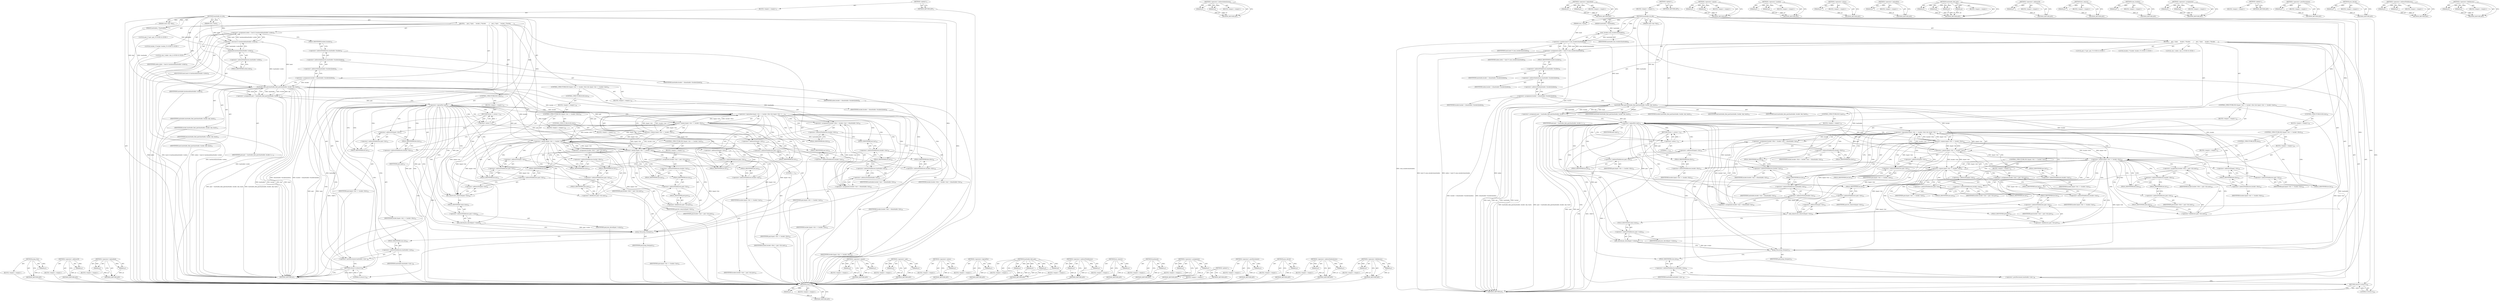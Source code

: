 digraph "&lt;operator&gt;.fieldAccess" {
vulnerable_227 [label=<(METHOD,jsonp_free)>];
vulnerable_228 [label=<(PARAM,p1)>];
vulnerable_229 [label=<(BLOCK,&lt;empty&gt;,&lt;empty&gt;)>];
vulnerable_230 [label=<(METHOD_RETURN,ANY)>];
vulnerable_179 [label=<(METHOD,&lt;operator&gt;.indirectIndexAccess)>];
vulnerable_180 [label=<(PARAM,p1)>];
vulnerable_181 [label=<(PARAM,p2)>];
vulnerable_182 [label=<(BLOCK,&lt;empty&gt;,&lt;empty&gt;)>];
vulnerable_183 [label=<(METHOD_RETURN,ANY)>];
vulnerable_204 [label=<(METHOD,&lt;operator&gt;.logicalAnd)>];
vulnerable_205 [label=<(PARAM,p1)>];
vulnerable_206 [label=<(PARAM,p2)>];
vulnerable_207 [label=<(BLOCK,&lt;empty&gt;,&lt;empty&gt;)>];
vulnerable_208 [label=<(METHOD_RETURN,ANY)>];
vulnerable_6 [label=<(METHOD,&lt;global&gt;)<SUB>1</SUB>>];
vulnerable_7 [label=<(BLOCK,&lt;empty&gt;,&lt;empty&gt;)<SUB>1</SUB>>];
vulnerable_8 [label=<(METHOD,hashtable_do_del)<SUB>1</SUB>>];
vulnerable_9 [label=<(PARAM,hashtable_t *hashtable)<SUB>1</SUB>>];
vulnerable_10 [label=<(PARAM,const char *key)<SUB>2</SUB>>];
vulnerable_11 [label=<(PARAM,size_t hash)<SUB>2</SUB>>];
vulnerable_12 [label=<(BLOCK,{
    pair_t *pair;
     bucket_t *bucket;
    ...,{
    pair_t *pair;
     bucket_t *bucket;
    ...)<SUB>3</SUB>>];
vulnerable_13 [label="<(LOCAL,pair_t* pair: pair_t*)<SUB>4</SUB>>"];
vulnerable_14 [label="<(LOCAL,bucket_t* bucket: bucket_t*)<SUB>5</SUB>>"];
vulnerable_15 [label="<(LOCAL,size_t index: size_t)<SUB>6</SUB>>"];
vulnerable_16 [label=<(&lt;operator&gt;.assignment,index = hash % num_buckets(hashtable))<SUB>8</SUB>>];
vulnerable_17 [label=<(IDENTIFIER,index,index = hash % num_buckets(hashtable))<SUB>8</SUB>>];
vulnerable_18 [label=<(&lt;operator&gt;.modulo,hash % num_buckets(hashtable))<SUB>8</SUB>>];
vulnerable_19 [label=<(IDENTIFIER,hash,hash % num_buckets(hashtable))<SUB>8</SUB>>];
vulnerable_20 [label=<(num_buckets,num_buckets(hashtable))<SUB>8</SUB>>];
vulnerable_21 [label=<(IDENTIFIER,hashtable,num_buckets(hashtable))<SUB>8</SUB>>];
vulnerable_22 [label=<(&lt;operator&gt;.assignment,bucket = &amp;hashtable-&gt;buckets[index])<SUB>9</SUB>>];
vulnerable_23 [label=<(IDENTIFIER,bucket,bucket = &amp;hashtable-&gt;buckets[index])<SUB>9</SUB>>];
vulnerable_24 [label=<(&lt;operator&gt;.addressOf,&amp;hashtable-&gt;buckets[index])<SUB>9</SUB>>];
vulnerable_25 [label=<(&lt;operator&gt;.indirectIndexAccess,hashtable-&gt;buckets[index])<SUB>9</SUB>>];
vulnerable_26 [label=<(&lt;operator&gt;.indirectFieldAccess,hashtable-&gt;buckets)<SUB>9</SUB>>];
vulnerable_27 [label=<(IDENTIFIER,hashtable,bucket = &amp;hashtable-&gt;buckets[index])<SUB>9</SUB>>];
vulnerable_28 [label=<(FIELD_IDENTIFIER,buckets,buckets)<SUB>9</SUB>>];
vulnerable_29 [label=<(IDENTIFIER,index,bucket = &amp;hashtable-&gt;buckets[index])<SUB>9</SUB>>];
vulnerable_30 [label=<(&lt;operator&gt;.assignment,pair = hashtable_find_pair(hashtable, bucket, k...)<SUB>11</SUB>>];
vulnerable_31 [label=<(IDENTIFIER,pair,pair = hashtable_find_pair(hashtable, bucket, k...)<SUB>11</SUB>>];
vulnerable_32 [label=<(hashtable_find_pair,hashtable_find_pair(hashtable, bucket, key, hash))<SUB>11</SUB>>];
vulnerable_33 [label=<(IDENTIFIER,hashtable,hashtable_find_pair(hashtable, bucket, key, hash))<SUB>11</SUB>>];
vulnerable_34 [label=<(IDENTIFIER,bucket,hashtable_find_pair(hashtable, bucket, key, hash))<SUB>11</SUB>>];
vulnerable_35 [label=<(IDENTIFIER,key,hashtable_find_pair(hashtable, bucket, key, hash))<SUB>11</SUB>>];
vulnerable_36 [label=<(IDENTIFIER,hash,hashtable_find_pair(hashtable, bucket, key, hash))<SUB>11</SUB>>];
vulnerable_37 [label=<(CONTROL_STRUCTURE,IF,if (!pair))<SUB>12</SUB>>];
vulnerable_38 [label=<(&lt;operator&gt;.logicalNot,!pair)<SUB>12</SUB>>];
vulnerable_39 [label=<(IDENTIFIER,pair,!pair)<SUB>12</SUB>>];
vulnerable_40 [label=<(BLOCK,&lt;empty&gt;,&lt;empty&gt;)<SUB>13</SUB>>];
vulnerable_41 [label=<(RETURN,return -1;,return -1;)<SUB>13</SUB>>];
vulnerable_42 [label=<(&lt;operator&gt;.minus,-1)<SUB>13</SUB>>];
vulnerable_43 [label=<(LITERAL,1,-1)<SUB>13</SUB>>];
vulnerable_44 [label=<(CONTROL_STRUCTURE,IF,if (&amp;pair-&gt;list == bucket-&gt;first &amp;&amp; &amp;pair-&gt;list == bucket-&gt;last))<SUB>15</SUB>>];
vulnerable_45 [label=<(&lt;operator&gt;.logicalAnd,&amp;pair-&gt;list == bucket-&gt;first &amp;&amp; &amp;pair-&gt;list == ...)<SUB>15</SUB>>];
vulnerable_46 [label=<(&lt;operator&gt;.equals,&amp;pair-&gt;list == bucket-&gt;first)<SUB>15</SUB>>];
vulnerable_47 [label=<(&lt;operator&gt;.addressOf,&amp;pair-&gt;list)<SUB>15</SUB>>];
vulnerable_48 [label=<(&lt;operator&gt;.indirectFieldAccess,pair-&gt;list)<SUB>15</SUB>>];
vulnerable_49 [label=<(IDENTIFIER,pair,&amp;pair-&gt;list == bucket-&gt;first)<SUB>15</SUB>>];
vulnerable_50 [label=<(FIELD_IDENTIFIER,list,list)<SUB>15</SUB>>];
vulnerable_51 [label=<(&lt;operator&gt;.indirectFieldAccess,bucket-&gt;first)<SUB>15</SUB>>];
vulnerable_52 [label=<(IDENTIFIER,bucket,&amp;pair-&gt;list == bucket-&gt;first)<SUB>15</SUB>>];
vulnerable_53 [label=<(FIELD_IDENTIFIER,first,first)<SUB>15</SUB>>];
vulnerable_54 [label=<(&lt;operator&gt;.equals,&amp;pair-&gt;list == bucket-&gt;last)<SUB>15</SUB>>];
vulnerable_55 [label=<(&lt;operator&gt;.addressOf,&amp;pair-&gt;list)<SUB>15</SUB>>];
vulnerable_56 [label=<(&lt;operator&gt;.indirectFieldAccess,pair-&gt;list)<SUB>15</SUB>>];
vulnerable_57 [label=<(IDENTIFIER,pair,&amp;pair-&gt;list == bucket-&gt;last)<SUB>15</SUB>>];
vulnerable_58 [label=<(FIELD_IDENTIFIER,list,list)<SUB>15</SUB>>];
vulnerable_59 [label=<(&lt;operator&gt;.indirectFieldAccess,bucket-&gt;last)<SUB>15</SUB>>];
vulnerable_60 [label=<(IDENTIFIER,bucket,&amp;pair-&gt;list == bucket-&gt;last)<SUB>15</SUB>>];
vulnerable_61 [label=<(FIELD_IDENTIFIER,last,last)<SUB>15</SUB>>];
vulnerable_62 [label=<(BLOCK,&lt;empty&gt;,&lt;empty&gt;)<SUB>16</SUB>>];
vulnerable_63 [label=<(&lt;operator&gt;.assignment,bucket-&gt;first = bucket-&gt;last = &amp;hashtable-&gt;list)<SUB>16</SUB>>];
vulnerable_64 [label=<(&lt;operator&gt;.indirectFieldAccess,bucket-&gt;first)<SUB>16</SUB>>];
vulnerable_65 [label=<(IDENTIFIER,bucket,bucket-&gt;first = bucket-&gt;last = &amp;hashtable-&gt;list)<SUB>16</SUB>>];
vulnerable_66 [label=<(FIELD_IDENTIFIER,first,first)<SUB>16</SUB>>];
vulnerable_67 [label=<(&lt;operator&gt;.assignment,bucket-&gt;last = &amp;hashtable-&gt;list)<SUB>16</SUB>>];
vulnerable_68 [label=<(&lt;operator&gt;.indirectFieldAccess,bucket-&gt;last)<SUB>16</SUB>>];
vulnerable_69 [label=<(IDENTIFIER,bucket,bucket-&gt;last = &amp;hashtable-&gt;list)<SUB>16</SUB>>];
vulnerable_70 [label=<(FIELD_IDENTIFIER,last,last)<SUB>16</SUB>>];
vulnerable_71 [label=<(&lt;operator&gt;.addressOf,&amp;hashtable-&gt;list)<SUB>16</SUB>>];
vulnerable_72 [label=<(&lt;operator&gt;.indirectFieldAccess,hashtable-&gt;list)<SUB>16</SUB>>];
vulnerable_73 [label=<(IDENTIFIER,hashtable,bucket-&gt;last = &amp;hashtable-&gt;list)<SUB>16</SUB>>];
vulnerable_74 [label=<(FIELD_IDENTIFIER,list,list)<SUB>16</SUB>>];
vulnerable_75 [label=<(CONTROL_STRUCTURE,ELSE,else)<SUB>18</SUB>>];
vulnerable_76 [label=<(BLOCK,&lt;empty&gt;,&lt;empty&gt;)<SUB>18</SUB>>];
vulnerable_77 [label=<(CONTROL_STRUCTURE,IF,if (&amp;pair-&gt;list == bucket-&gt;first))<SUB>18</SUB>>];
vulnerable_78 [label=<(&lt;operator&gt;.equals,&amp;pair-&gt;list == bucket-&gt;first)<SUB>18</SUB>>];
vulnerable_79 [label=<(&lt;operator&gt;.addressOf,&amp;pair-&gt;list)<SUB>18</SUB>>];
vulnerable_80 [label=<(&lt;operator&gt;.indirectFieldAccess,pair-&gt;list)<SUB>18</SUB>>];
vulnerable_81 [label=<(IDENTIFIER,pair,&amp;pair-&gt;list == bucket-&gt;first)<SUB>18</SUB>>];
vulnerable_82 [label=<(FIELD_IDENTIFIER,list,list)<SUB>18</SUB>>];
vulnerable_83 [label=<(&lt;operator&gt;.indirectFieldAccess,bucket-&gt;first)<SUB>18</SUB>>];
vulnerable_84 [label=<(IDENTIFIER,bucket,&amp;pair-&gt;list == bucket-&gt;first)<SUB>18</SUB>>];
vulnerable_85 [label=<(FIELD_IDENTIFIER,first,first)<SUB>18</SUB>>];
vulnerable_86 [label=<(BLOCK,&lt;empty&gt;,&lt;empty&gt;)<SUB>19</SUB>>];
vulnerable_87 [label=<(&lt;operator&gt;.assignment,bucket-&gt;first = pair-&gt;list.next)<SUB>19</SUB>>];
vulnerable_88 [label=<(&lt;operator&gt;.indirectFieldAccess,bucket-&gt;first)<SUB>19</SUB>>];
vulnerable_89 [label=<(IDENTIFIER,bucket,bucket-&gt;first = pair-&gt;list.next)<SUB>19</SUB>>];
vulnerable_90 [label=<(FIELD_IDENTIFIER,first,first)<SUB>19</SUB>>];
vulnerable_91 [label=<(&lt;operator&gt;.fieldAccess,pair-&gt;list.next)<SUB>19</SUB>>];
vulnerable_92 [label=<(&lt;operator&gt;.indirectFieldAccess,pair-&gt;list)<SUB>19</SUB>>];
vulnerable_93 [label=<(IDENTIFIER,pair,bucket-&gt;first = pair-&gt;list.next)<SUB>19</SUB>>];
vulnerable_94 [label=<(FIELD_IDENTIFIER,list,list)<SUB>19</SUB>>];
vulnerable_95 [label=<(FIELD_IDENTIFIER,next,next)<SUB>19</SUB>>];
vulnerable_96 [label=<(CONTROL_STRUCTURE,ELSE,else)<SUB>21</SUB>>];
vulnerable_97 [label=<(BLOCK,&lt;empty&gt;,&lt;empty&gt;)<SUB>21</SUB>>];
vulnerable_98 [label=<(CONTROL_STRUCTURE,IF,if (&amp;pair-&gt;list == bucket-&gt;last))<SUB>21</SUB>>];
vulnerable_99 [label=<(&lt;operator&gt;.equals,&amp;pair-&gt;list == bucket-&gt;last)<SUB>21</SUB>>];
vulnerable_100 [label=<(&lt;operator&gt;.addressOf,&amp;pair-&gt;list)<SUB>21</SUB>>];
vulnerable_101 [label=<(&lt;operator&gt;.indirectFieldAccess,pair-&gt;list)<SUB>21</SUB>>];
vulnerable_102 [label=<(IDENTIFIER,pair,&amp;pair-&gt;list == bucket-&gt;last)<SUB>21</SUB>>];
vulnerable_103 [label=<(FIELD_IDENTIFIER,list,list)<SUB>21</SUB>>];
vulnerable_104 [label=<(&lt;operator&gt;.indirectFieldAccess,bucket-&gt;last)<SUB>21</SUB>>];
vulnerable_105 [label=<(IDENTIFIER,bucket,&amp;pair-&gt;list == bucket-&gt;last)<SUB>21</SUB>>];
vulnerable_106 [label=<(FIELD_IDENTIFIER,last,last)<SUB>21</SUB>>];
vulnerable_107 [label=<(BLOCK,&lt;empty&gt;,&lt;empty&gt;)<SUB>22</SUB>>];
vulnerable_108 [label=<(&lt;operator&gt;.assignment,bucket-&gt;last = pair-&gt;list.prev)<SUB>22</SUB>>];
vulnerable_109 [label=<(&lt;operator&gt;.indirectFieldAccess,bucket-&gt;last)<SUB>22</SUB>>];
vulnerable_110 [label=<(IDENTIFIER,bucket,bucket-&gt;last = pair-&gt;list.prev)<SUB>22</SUB>>];
vulnerable_111 [label=<(FIELD_IDENTIFIER,last,last)<SUB>22</SUB>>];
vulnerable_112 [label=<(&lt;operator&gt;.fieldAccess,pair-&gt;list.prev)<SUB>22</SUB>>];
vulnerable_113 [label=<(&lt;operator&gt;.indirectFieldAccess,pair-&gt;list)<SUB>22</SUB>>];
vulnerable_114 [label=<(IDENTIFIER,pair,bucket-&gt;last = pair-&gt;list.prev)<SUB>22</SUB>>];
vulnerable_115 [label=<(FIELD_IDENTIFIER,list,list)<SUB>22</SUB>>];
vulnerable_116 [label=<(FIELD_IDENTIFIER,prev,prev)<SUB>22</SUB>>];
vulnerable_117 [label=<(list_remove,list_remove(&amp;pair-&gt;list))<SUB>24</SUB>>];
vulnerable_118 [label=<(&lt;operator&gt;.addressOf,&amp;pair-&gt;list)<SUB>24</SUB>>];
vulnerable_119 [label=<(&lt;operator&gt;.indirectFieldAccess,pair-&gt;list)<SUB>24</SUB>>];
vulnerable_120 [label=<(IDENTIFIER,pair,list_remove(&amp;pair-&gt;list))<SUB>24</SUB>>];
vulnerable_121 [label=<(FIELD_IDENTIFIER,list,list)<SUB>24</SUB>>];
vulnerable_122 [label=<(json_decref,json_decref(pair-&gt;value))<SUB>25</SUB>>];
vulnerable_123 [label=<(&lt;operator&gt;.indirectFieldAccess,pair-&gt;value)<SUB>25</SUB>>];
vulnerable_124 [label=<(IDENTIFIER,pair,json_decref(pair-&gt;value))<SUB>25</SUB>>];
vulnerable_125 [label=<(FIELD_IDENTIFIER,value,value)<SUB>25</SUB>>];
vulnerable_126 [label=<(jsonp_free,jsonp_free(pair))<SUB>27</SUB>>];
vulnerable_127 [label=<(IDENTIFIER,pair,jsonp_free(pair))<SUB>27</SUB>>];
vulnerable_128 [label=<(&lt;operator&gt;.postDecrement,hashtable-&gt;size--)<SUB>28</SUB>>];
vulnerable_129 [label=<(&lt;operator&gt;.indirectFieldAccess,hashtable-&gt;size)<SUB>28</SUB>>];
vulnerable_130 [label=<(IDENTIFIER,hashtable,hashtable-&gt;size--)<SUB>28</SUB>>];
vulnerable_131 [label=<(FIELD_IDENTIFIER,size,size)<SUB>28</SUB>>];
vulnerable_132 [label=<(RETURN,return 0;,return 0;)<SUB>30</SUB>>];
vulnerable_133 [label=<(LITERAL,0,return 0;)<SUB>30</SUB>>];
vulnerable_134 [label=<(METHOD_RETURN,int)<SUB>1</SUB>>];
vulnerable_136 [label=<(METHOD_RETURN,ANY)<SUB>1</SUB>>];
vulnerable_209 [label=<(METHOD,&lt;operator&gt;.equals)>];
vulnerable_210 [label=<(PARAM,p1)>];
vulnerable_211 [label=<(PARAM,p2)>];
vulnerable_212 [label=<(BLOCK,&lt;empty&gt;,&lt;empty&gt;)>];
vulnerable_213 [label=<(METHOD_RETURN,ANY)>];
vulnerable_166 [label=<(METHOD,&lt;operator&gt;.modulo)>];
vulnerable_167 [label=<(PARAM,p1)>];
vulnerable_168 [label=<(PARAM,p2)>];
vulnerable_169 [label=<(BLOCK,&lt;empty&gt;,&lt;empty&gt;)>];
vulnerable_170 [label=<(METHOD_RETURN,ANY)>];
vulnerable_200 [label=<(METHOD,&lt;operator&gt;.minus)>];
vulnerable_201 [label=<(PARAM,p1)>];
vulnerable_202 [label=<(BLOCK,&lt;empty&gt;,&lt;empty&gt;)>];
vulnerable_203 [label=<(METHOD_RETURN,ANY)>];
vulnerable_196 [label=<(METHOD,&lt;operator&gt;.logicalNot)>];
vulnerable_197 [label=<(PARAM,p1)>];
vulnerable_198 [label=<(BLOCK,&lt;empty&gt;,&lt;empty&gt;)>];
vulnerable_199 [label=<(METHOD_RETURN,ANY)>];
vulnerable_189 [label=<(METHOD,hashtable_find_pair)>];
vulnerable_190 [label=<(PARAM,p1)>];
vulnerable_191 [label=<(PARAM,p2)>];
vulnerable_192 [label=<(PARAM,p3)>];
vulnerable_193 [label=<(PARAM,p4)>];
vulnerable_194 [label=<(BLOCK,&lt;empty&gt;,&lt;empty&gt;)>];
vulnerable_195 [label=<(METHOD_RETURN,ANY)>];
vulnerable_175 [label=<(METHOD,&lt;operator&gt;.addressOf)>];
vulnerable_176 [label=<(PARAM,p1)>];
vulnerable_177 [label=<(BLOCK,&lt;empty&gt;,&lt;empty&gt;)>];
vulnerable_178 [label=<(METHOD_RETURN,ANY)>];
vulnerable_219 [label=<(METHOD,list_remove)>];
vulnerable_220 [label=<(PARAM,p1)>];
vulnerable_221 [label=<(BLOCK,&lt;empty&gt;,&lt;empty&gt;)>];
vulnerable_222 [label=<(METHOD_RETURN,ANY)>];
vulnerable_171 [label=<(METHOD,num_buckets)>];
vulnerable_172 [label=<(PARAM,p1)>];
vulnerable_173 [label=<(BLOCK,&lt;empty&gt;,&lt;empty&gt;)>];
vulnerable_174 [label=<(METHOD_RETURN,ANY)>];
vulnerable_161 [label=<(METHOD,&lt;operator&gt;.assignment)>];
vulnerable_162 [label=<(PARAM,p1)>];
vulnerable_163 [label=<(PARAM,p2)>];
vulnerable_164 [label=<(BLOCK,&lt;empty&gt;,&lt;empty&gt;)>];
vulnerable_165 [label=<(METHOD_RETURN,ANY)>];
vulnerable_155 [label=<(METHOD,&lt;global&gt;)<SUB>1</SUB>>];
vulnerable_156 [label=<(BLOCK,&lt;empty&gt;,&lt;empty&gt;)>];
vulnerable_157 [label=<(METHOD_RETURN,ANY)>];
vulnerable_231 [label=<(METHOD,&lt;operator&gt;.postDecrement)>];
vulnerable_232 [label=<(PARAM,p1)>];
vulnerable_233 [label=<(BLOCK,&lt;empty&gt;,&lt;empty&gt;)>];
vulnerable_234 [label=<(METHOD_RETURN,ANY)>];
vulnerable_223 [label=<(METHOD,json_decref)>];
vulnerable_224 [label=<(PARAM,p1)>];
vulnerable_225 [label=<(BLOCK,&lt;empty&gt;,&lt;empty&gt;)>];
vulnerable_226 [label=<(METHOD_RETURN,ANY)>];
vulnerable_184 [label=<(METHOD,&lt;operator&gt;.indirectFieldAccess)>];
vulnerable_185 [label=<(PARAM,p1)>];
vulnerable_186 [label=<(PARAM,p2)>];
vulnerable_187 [label=<(BLOCK,&lt;empty&gt;,&lt;empty&gt;)>];
vulnerable_188 [label=<(METHOD_RETURN,ANY)>];
vulnerable_214 [label=<(METHOD,&lt;operator&gt;.fieldAccess)>];
vulnerable_215 [label=<(PARAM,p1)>];
vulnerable_216 [label=<(PARAM,p2)>];
vulnerable_217 [label=<(BLOCK,&lt;empty&gt;,&lt;empty&gt;)>];
vulnerable_218 [label=<(METHOD_RETURN,ANY)>];
fixed_229 [label=<(METHOD,jsonp_free)>];
fixed_230 [label=<(PARAM,p1)>];
fixed_231 [label=<(BLOCK,&lt;empty&gt;,&lt;empty&gt;)>];
fixed_232 [label=<(METHOD_RETURN,ANY)>];
fixed_182 [label=<(METHOD,&lt;operator&gt;.addressOf)>];
fixed_183 [label=<(PARAM,p1)>];
fixed_184 [label=<(BLOCK,&lt;empty&gt;,&lt;empty&gt;)>];
fixed_185 [label=<(METHOD_RETURN,ANY)>];
fixed_206 [label=<(METHOD,&lt;operator&gt;.logicalAnd)>];
fixed_207 [label=<(PARAM,p1)>];
fixed_208 [label=<(PARAM,p2)>];
fixed_209 [label=<(BLOCK,&lt;empty&gt;,&lt;empty&gt;)>];
fixed_210 [label=<(METHOD_RETURN,ANY)>];
fixed_6 [label=<(METHOD,&lt;global&gt;)<SUB>1</SUB>>];
fixed_7 [label=<(BLOCK,&lt;empty&gt;,&lt;empty&gt;)<SUB>1</SUB>>];
fixed_8 [label=<(METHOD,hashtable_do_del)<SUB>1</SUB>>];
fixed_9 [label=<(PARAM,hashtable_t *hashtable)<SUB>1</SUB>>];
fixed_10 [label=<(PARAM,const char *key)<SUB>2</SUB>>];
fixed_11 [label=<(PARAM,size_t hash)<SUB>2</SUB>>];
fixed_12 [label=<(BLOCK,{
    pair_t *pair;
     bucket_t *bucket;
    ...,{
    pair_t *pair;
     bucket_t *bucket;
    ...)<SUB>3</SUB>>];
fixed_13 [label="<(LOCAL,pair_t* pair: pair_t*)<SUB>4</SUB>>"];
fixed_14 [label="<(LOCAL,bucket_t* bucket: bucket_t*)<SUB>5</SUB>>"];
fixed_15 [label="<(LOCAL,size_t index: size_t)<SUB>6</SUB>>"];
fixed_16 [label=<(&lt;operator&gt;.assignment,index = hash &amp; hashmask(hashtable-&gt;order))<SUB>8</SUB>>];
fixed_17 [label=<(IDENTIFIER,index,index = hash &amp; hashmask(hashtable-&gt;order))<SUB>8</SUB>>];
fixed_18 [label=<(&lt;operator&gt;.and,hash &amp; hashmask(hashtable-&gt;order))<SUB>8</SUB>>];
fixed_19 [label=<(IDENTIFIER,hash,hash &amp; hashmask(hashtable-&gt;order))<SUB>8</SUB>>];
fixed_20 [label=<(hashmask,hashmask(hashtable-&gt;order))<SUB>8</SUB>>];
fixed_21 [label=<(&lt;operator&gt;.indirectFieldAccess,hashtable-&gt;order)<SUB>8</SUB>>];
fixed_22 [label=<(IDENTIFIER,hashtable,hashmask(hashtable-&gt;order))<SUB>8</SUB>>];
fixed_23 [label=<(FIELD_IDENTIFIER,order,order)<SUB>8</SUB>>];
fixed_24 [label=<(&lt;operator&gt;.assignment,bucket = &amp;hashtable-&gt;buckets[index])<SUB>9</SUB>>];
fixed_25 [label=<(IDENTIFIER,bucket,bucket = &amp;hashtable-&gt;buckets[index])<SUB>9</SUB>>];
fixed_26 [label=<(&lt;operator&gt;.addressOf,&amp;hashtable-&gt;buckets[index])<SUB>9</SUB>>];
fixed_27 [label=<(&lt;operator&gt;.indirectIndexAccess,hashtable-&gt;buckets[index])<SUB>9</SUB>>];
fixed_28 [label=<(&lt;operator&gt;.indirectFieldAccess,hashtable-&gt;buckets)<SUB>9</SUB>>];
fixed_29 [label=<(IDENTIFIER,hashtable,bucket = &amp;hashtable-&gt;buckets[index])<SUB>9</SUB>>];
fixed_30 [label=<(FIELD_IDENTIFIER,buckets,buckets)<SUB>9</SUB>>];
fixed_31 [label=<(IDENTIFIER,index,bucket = &amp;hashtable-&gt;buckets[index])<SUB>9</SUB>>];
fixed_32 [label=<(&lt;operator&gt;.assignment,pair = hashtable_find_pair(hashtable, bucket, k...)<SUB>11</SUB>>];
fixed_33 [label=<(IDENTIFIER,pair,pair = hashtable_find_pair(hashtable, bucket, k...)<SUB>11</SUB>>];
fixed_34 [label=<(hashtable_find_pair,hashtable_find_pair(hashtable, bucket, key, hash))<SUB>11</SUB>>];
fixed_35 [label=<(IDENTIFIER,hashtable,hashtable_find_pair(hashtable, bucket, key, hash))<SUB>11</SUB>>];
fixed_36 [label=<(IDENTIFIER,bucket,hashtable_find_pair(hashtable, bucket, key, hash))<SUB>11</SUB>>];
fixed_37 [label=<(IDENTIFIER,key,hashtable_find_pair(hashtable, bucket, key, hash))<SUB>11</SUB>>];
fixed_38 [label=<(IDENTIFIER,hash,hashtable_find_pair(hashtable, bucket, key, hash))<SUB>11</SUB>>];
fixed_39 [label=<(CONTROL_STRUCTURE,IF,if (!pair))<SUB>12</SUB>>];
fixed_40 [label=<(&lt;operator&gt;.logicalNot,!pair)<SUB>12</SUB>>];
fixed_41 [label=<(IDENTIFIER,pair,!pair)<SUB>12</SUB>>];
fixed_42 [label=<(BLOCK,&lt;empty&gt;,&lt;empty&gt;)<SUB>13</SUB>>];
fixed_43 [label=<(RETURN,return -1;,return -1;)<SUB>13</SUB>>];
fixed_44 [label=<(&lt;operator&gt;.minus,-1)<SUB>13</SUB>>];
fixed_45 [label=<(LITERAL,1,-1)<SUB>13</SUB>>];
fixed_46 [label=<(CONTROL_STRUCTURE,IF,if (&amp;pair-&gt;list == bucket-&gt;first &amp;&amp; &amp;pair-&gt;list == bucket-&gt;last))<SUB>15</SUB>>];
fixed_47 [label=<(&lt;operator&gt;.logicalAnd,&amp;pair-&gt;list == bucket-&gt;first &amp;&amp; &amp;pair-&gt;list == ...)<SUB>15</SUB>>];
fixed_48 [label=<(&lt;operator&gt;.equals,&amp;pair-&gt;list == bucket-&gt;first)<SUB>15</SUB>>];
fixed_49 [label=<(&lt;operator&gt;.addressOf,&amp;pair-&gt;list)<SUB>15</SUB>>];
fixed_50 [label=<(&lt;operator&gt;.indirectFieldAccess,pair-&gt;list)<SUB>15</SUB>>];
fixed_51 [label=<(IDENTIFIER,pair,&amp;pair-&gt;list == bucket-&gt;first)<SUB>15</SUB>>];
fixed_52 [label=<(FIELD_IDENTIFIER,list,list)<SUB>15</SUB>>];
fixed_53 [label=<(&lt;operator&gt;.indirectFieldAccess,bucket-&gt;first)<SUB>15</SUB>>];
fixed_54 [label=<(IDENTIFIER,bucket,&amp;pair-&gt;list == bucket-&gt;first)<SUB>15</SUB>>];
fixed_55 [label=<(FIELD_IDENTIFIER,first,first)<SUB>15</SUB>>];
fixed_56 [label=<(&lt;operator&gt;.equals,&amp;pair-&gt;list == bucket-&gt;last)<SUB>15</SUB>>];
fixed_57 [label=<(&lt;operator&gt;.addressOf,&amp;pair-&gt;list)<SUB>15</SUB>>];
fixed_58 [label=<(&lt;operator&gt;.indirectFieldAccess,pair-&gt;list)<SUB>15</SUB>>];
fixed_59 [label=<(IDENTIFIER,pair,&amp;pair-&gt;list == bucket-&gt;last)<SUB>15</SUB>>];
fixed_60 [label=<(FIELD_IDENTIFIER,list,list)<SUB>15</SUB>>];
fixed_61 [label=<(&lt;operator&gt;.indirectFieldAccess,bucket-&gt;last)<SUB>15</SUB>>];
fixed_62 [label=<(IDENTIFIER,bucket,&amp;pair-&gt;list == bucket-&gt;last)<SUB>15</SUB>>];
fixed_63 [label=<(FIELD_IDENTIFIER,last,last)<SUB>15</SUB>>];
fixed_64 [label=<(BLOCK,&lt;empty&gt;,&lt;empty&gt;)<SUB>16</SUB>>];
fixed_65 [label=<(&lt;operator&gt;.assignment,bucket-&gt;first = bucket-&gt;last = &amp;hashtable-&gt;list)<SUB>16</SUB>>];
fixed_66 [label=<(&lt;operator&gt;.indirectFieldAccess,bucket-&gt;first)<SUB>16</SUB>>];
fixed_67 [label=<(IDENTIFIER,bucket,bucket-&gt;first = bucket-&gt;last = &amp;hashtable-&gt;list)<SUB>16</SUB>>];
fixed_68 [label=<(FIELD_IDENTIFIER,first,first)<SUB>16</SUB>>];
fixed_69 [label=<(&lt;operator&gt;.assignment,bucket-&gt;last = &amp;hashtable-&gt;list)<SUB>16</SUB>>];
fixed_70 [label=<(&lt;operator&gt;.indirectFieldAccess,bucket-&gt;last)<SUB>16</SUB>>];
fixed_71 [label=<(IDENTIFIER,bucket,bucket-&gt;last = &amp;hashtable-&gt;list)<SUB>16</SUB>>];
fixed_72 [label=<(FIELD_IDENTIFIER,last,last)<SUB>16</SUB>>];
fixed_73 [label=<(&lt;operator&gt;.addressOf,&amp;hashtable-&gt;list)<SUB>16</SUB>>];
fixed_74 [label=<(&lt;operator&gt;.indirectFieldAccess,hashtable-&gt;list)<SUB>16</SUB>>];
fixed_75 [label=<(IDENTIFIER,hashtable,bucket-&gt;last = &amp;hashtable-&gt;list)<SUB>16</SUB>>];
fixed_76 [label=<(FIELD_IDENTIFIER,list,list)<SUB>16</SUB>>];
fixed_77 [label=<(CONTROL_STRUCTURE,ELSE,else)<SUB>18</SUB>>];
fixed_78 [label=<(BLOCK,&lt;empty&gt;,&lt;empty&gt;)<SUB>18</SUB>>];
fixed_79 [label=<(CONTROL_STRUCTURE,IF,if (&amp;pair-&gt;list == bucket-&gt;first))<SUB>18</SUB>>];
fixed_80 [label=<(&lt;operator&gt;.equals,&amp;pair-&gt;list == bucket-&gt;first)<SUB>18</SUB>>];
fixed_81 [label=<(&lt;operator&gt;.addressOf,&amp;pair-&gt;list)<SUB>18</SUB>>];
fixed_82 [label=<(&lt;operator&gt;.indirectFieldAccess,pair-&gt;list)<SUB>18</SUB>>];
fixed_83 [label=<(IDENTIFIER,pair,&amp;pair-&gt;list == bucket-&gt;first)<SUB>18</SUB>>];
fixed_84 [label=<(FIELD_IDENTIFIER,list,list)<SUB>18</SUB>>];
fixed_85 [label=<(&lt;operator&gt;.indirectFieldAccess,bucket-&gt;first)<SUB>18</SUB>>];
fixed_86 [label=<(IDENTIFIER,bucket,&amp;pair-&gt;list == bucket-&gt;first)<SUB>18</SUB>>];
fixed_87 [label=<(FIELD_IDENTIFIER,first,first)<SUB>18</SUB>>];
fixed_88 [label=<(BLOCK,&lt;empty&gt;,&lt;empty&gt;)<SUB>19</SUB>>];
fixed_89 [label=<(&lt;operator&gt;.assignment,bucket-&gt;first = pair-&gt;list.next)<SUB>19</SUB>>];
fixed_90 [label=<(&lt;operator&gt;.indirectFieldAccess,bucket-&gt;first)<SUB>19</SUB>>];
fixed_91 [label=<(IDENTIFIER,bucket,bucket-&gt;first = pair-&gt;list.next)<SUB>19</SUB>>];
fixed_92 [label=<(FIELD_IDENTIFIER,first,first)<SUB>19</SUB>>];
fixed_93 [label=<(&lt;operator&gt;.fieldAccess,pair-&gt;list.next)<SUB>19</SUB>>];
fixed_94 [label=<(&lt;operator&gt;.indirectFieldAccess,pair-&gt;list)<SUB>19</SUB>>];
fixed_95 [label=<(IDENTIFIER,pair,bucket-&gt;first = pair-&gt;list.next)<SUB>19</SUB>>];
fixed_96 [label=<(FIELD_IDENTIFIER,list,list)<SUB>19</SUB>>];
fixed_97 [label=<(FIELD_IDENTIFIER,next,next)<SUB>19</SUB>>];
fixed_98 [label=<(CONTROL_STRUCTURE,ELSE,else)<SUB>21</SUB>>];
fixed_99 [label=<(BLOCK,&lt;empty&gt;,&lt;empty&gt;)<SUB>21</SUB>>];
fixed_100 [label=<(CONTROL_STRUCTURE,IF,if (&amp;pair-&gt;list == bucket-&gt;last))<SUB>21</SUB>>];
fixed_101 [label=<(&lt;operator&gt;.equals,&amp;pair-&gt;list == bucket-&gt;last)<SUB>21</SUB>>];
fixed_102 [label=<(&lt;operator&gt;.addressOf,&amp;pair-&gt;list)<SUB>21</SUB>>];
fixed_103 [label=<(&lt;operator&gt;.indirectFieldAccess,pair-&gt;list)<SUB>21</SUB>>];
fixed_104 [label=<(IDENTIFIER,pair,&amp;pair-&gt;list == bucket-&gt;last)<SUB>21</SUB>>];
fixed_105 [label=<(FIELD_IDENTIFIER,list,list)<SUB>21</SUB>>];
fixed_106 [label=<(&lt;operator&gt;.indirectFieldAccess,bucket-&gt;last)<SUB>21</SUB>>];
fixed_107 [label=<(IDENTIFIER,bucket,&amp;pair-&gt;list == bucket-&gt;last)<SUB>21</SUB>>];
fixed_108 [label=<(FIELD_IDENTIFIER,last,last)<SUB>21</SUB>>];
fixed_109 [label=<(BLOCK,&lt;empty&gt;,&lt;empty&gt;)<SUB>22</SUB>>];
fixed_110 [label=<(&lt;operator&gt;.assignment,bucket-&gt;last = pair-&gt;list.prev)<SUB>22</SUB>>];
fixed_111 [label=<(&lt;operator&gt;.indirectFieldAccess,bucket-&gt;last)<SUB>22</SUB>>];
fixed_112 [label=<(IDENTIFIER,bucket,bucket-&gt;last = pair-&gt;list.prev)<SUB>22</SUB>>];
fixed_113 [label=<(FIELD_IDENTIFIER,last,last)<SUB>22</SUB>>];
fixed_114 [label=<(&lt;operator&gt;.fieldAccess,pair-&gt;list.prev)<SUB>22</SUB>>];
fixed_115 [label=<(&lt;operator&gt;.indirectFieldAccess,pair-&gt;list)<SUB>22</SUB>>];
fixed_116 [label=<(IDENTIFIER,pair,bucket-&gt;last = pair-&gt;list.prev)<SUB>22</SUB>>];
fixed_117 [label=<(FIELD_IDENTIFIER,list,list)<SUB>22</SUB>>];
fixed_118 [label=<(FIELD_IDENTIFIER,prev,prev)<SUB>22</SUB>>];
fixed_119 [label=<(list_remove,list_remove(&amp;pair-&gt;list))<SUB>24</SUB>>];
fixed_120 [label=<(&lt;operator&gt;.addressOf,&amp;pair-&gt;list)<SUB>24</SUB>>];
fixed_121 [label=<(&lt;operator&gt;.indirectFieldAccess,pair-&gt;list)<SUB>24</SUB>>];
fixed_122 [label=<(IDENTIFIER,pair,list_remove(&amp;pair-&gt;list))<SUB>24</SUB>>];
fixed_123 [label=<(FIELD_IDENTIFIER,list,list)<SUB>24</SUB>>];
fixed_124 [label=<(json_decref,json_decref(pair-&gt;value))<SUB>25</SUB>>];
fixed_125 [label=<(&lt;operator&gt;.indirectFieldAccess,pair-&gt;value)<SUB>25</SUB>>];
fixed_126 [label=<(IDENTIFIER,pair,json_decref(pair-&gt;value))<SUB>25</SUB>>];
fixed_127 [label=<(FIELD_IDENTIFIER,value,value)<SUB>25</SUB>>];
fixed_128 [label=<(jsonp_free,jsonp_free(pair))<SUB>27</SUB>>];
fixed_129 [label=<(IDENTIFIER,pair,jsonp_free(pair))<SUB>27</SUB>>];
fixed_130 [label=<(&lt;operator&gt;.postDecrement,hashtable-&gt;size--)<SUB>28</SUB>>];
fixed_131 [label=<(&lt;operator&gt;.indirectFieldAccess,hashtable-&gt;size)<SUB>28</SUB>>];
fixed_132 [label=<(IDENTIFIER,hashtable,hashtable-&gt;size--)<SUB>28</SUB>>];
fixed_133 [label=<(FIELD_IDENTIFIER,size,size)<SUB>28</SUB>>];
fixed_134 [label=<(RETURN,return 0;,return 0;)<SUB>30</SUB>>];
fixed_135 [label=<(LITERAL,0,return 0;)<SUB>30</SUB>>];
fixed_136 [label=<(METHOD_RETURN,int)<SUB>1</SUB>>];
fixed_138 [label=<(METHOD_RETURN,ANY)<SUB>1</SUB>>];
fixed_211 [label=<(METHOD,&lt;operator&gt;.equals)>];
fixed_212 [label=<(PARAM,p1)>];
fixed_213 [label=<(PARAM,p2)>];
fixed_214 [label=<(BLOCK,&lt;empty&gt;,&lt;empty&gt;)>];
fixed_215 [label=<(METHOD_RETURN,ANY)>];
fixed_168 [label=<(METHOD,&lt;operator&gt;.and)>];
fixed_169 [label=<(PARAM,p1)>];
fixed_170 [label=<(PARAM,p2)>];
fixed_171 [label=<(BLOCK,&lt;empty&gt;,&lt;empty&gt;)>];
fixed_172 [label=<(METHOD_RETURN,ANY)>];
fixed_202 [label=<(METHOD,&lt;operator&gt;.minus)>];
fixed_203 [label=<(PARAM,p1)>];
fixed_204 [label=<(BLOCK,&lt;empty&gt;,&lt;empty&gt;)>];
fixed_205 [label=<(METHOD_RETURN,ANY)>];
fixed_198 [label=<(METHOD,&lt;operator&gt;.logicalNot)>];
fixed_199 [label=<(PARAM,p1)>];
fixed_200 [label=<(BLOCK,&lt;empty&gt;,&lt;empty&gt;)>];
fixed_201 [label=<(METHOD_RETURN,ANY)>];
fixed_191 [label=<(METHOD,hashtable_find_pair)>];
fixed_192 [label=<(PARAM,p1)>];
fixed_193 [label=<(PARAM,p2)>];
fixed_194 [label=<(PARAM,p3)>];
fixed_195 [label=<(PARAM,p4)>];
fixed_196 [label=<(BLOCK,&lt;empty&gt;,&lt;empty&gt;)>];
fixed_197 [label=<(METHOD_RETURN,ANY)>];
fixed_177 [label=<(METHOD,&lt;operator&gt;.indirectFieldAccess)>];
fixed_178 [label=<(PARAM,p1)>];
fixed_179 [label=<(PARAM,p2)>];
fixed_180 [label=<(BLOCK,&lt;empty&gt;,&lt;empty&gt;)>];
fixed_181 [label=<(METHOD_RETURN,ANY)>];
fixed_221 [label=<(METHOD,list_remove)>];
fixed_222 [label=<(PARAM,p1)>];
fixed_223 [label=<(BLOCK,&lt;empty&gt;,&lt;empty&gt;)>];
fixed_224 [label=<(METHOD_RETURN,ANY)>];
fixed_173 [label=<(METHOD,hashmask)>];
fixed_174 [label=<(PARAM,p1)>];
fixed_175 [label=<(BLOCK,&lt;empty&gt;,&lt;empty&gt;)>];
fixed_176 [label=<(METHOD_RETURN,ANY)>];
fixed_163 [label=<(METHOD,&lt;operator&gt;.assignment)>];
fixed_164 [label=<(PARAM,p1)>];
fixed_165 [label=<(PARAM,p2)>];
fixed_166 [label=<(BLOCK,&lt;empty&gt;,&lt;empty&gt;)>];
fixed_167 [label=<(METHOD_RETURN,ANY)>];
fixed_157 [label=<(METHOD,&lt;global&gt;)<SUB>1</SUB>>];
fixed_158 [label=<(BLOCK,&lt;empty&gt;,&lt;empty&gt;)>];
fixed_159 [label=<(METHOD_RETURN,ANY)>];
fixed_233 [label=<(METHOD,&lt;operator&gt;.postDecrement)>];
fixed_234 [label=<(PARAM,p1)>];
fixed_235 [label=<(BLOCK,&lt;empty&gt;,&lt;empty&gt;)>];
fixed_236 [label=<(METHOD_RETURN,ANY)>];
fixed_225 [label=<(METHOD,json_decref)>];
fixed_226 [label=<(PARAM,p1)>];
fixed_227 [label=<(BLOCK,&lt;empty&gt;,&lt;empty&gt;)>];
fixed_228 [label=<(METHOD_RETURN,ANY)>];
fixed_186 [label=<(METHOD,&lt;operator&gt;.indirectIndexAccess)>];
fixed_187 [label=<(PARAM,p1)>];
fixed_188 [label=<(PARAM,p2)>];
fixed_189 [label=<(BLOCK,&lt;empty&gt;,&lt;empty&gt;)>];
fixed_190 [label=<(METHOD_RETURN,ANY)>];
fixed_216 [label=<(METHOD,&lt;operator&gt;.fieldAccess)>];
fixed_217 [label=<(PARAM,p1)>];
fixed_218 [label=<(PARAM,p2)>];
fixed_219 [label=<(BLOCK,&lt;empty&gt;,&lt;empty&gt;)>];
fixed_220 [label=<(METHOD_RETURN,ANY)>];
vulnerable_227 -> vulnerable_228  [key=0, label="AST: "];
vulnerable_227 -> vulnerable_228  [key=1, label="DDG: "];
vulnerable_227 -> vulnerable_229  [key=0, label="AST: "];
vulnerable_227 -> vulnerable_230  [key=0, label="AST: "];
vulnerable_227 -> vulnerable_230  [key=1, label="CFG: "];
vulnerable_228 -> vulnerable_230  [key=0, label="DDG: p1"];
vulnerable_179 -> vulnerable_180  [key=0, label="AST: "];
vulnerable_179 -> vulnerable_180  [key=1, label="DDG: "];
vulnerable_179 -> vulnerable_182  [key=0, label="AST: "];
vulnerable_179 -> vulnerable_181  [key=0, label="AST: "];
vulnerable_179 -> vulnerable_181  [key=1, label="DDG: "];
vulnerable_179 -> vulnerable_183  [key=0, label="AST: "];
vulnerable_179 -> vulnerable_183  [key=1, label="CFG: "];
vulnerable_180 -> vulnerable_183  [key=0, label="DDG: p1"];
vulnerable_181 -> vulnerable_183  [key=0, label="DDG: p2"];
vulnerable_204 -> vulnerable_205  [key=0, label="AST: "];
vulnerable_204 -> vulnerable_205  [key=1, label="DDG: "];
vulnerable_204 -> vulnerable_207  [key=0, label="AST: "];
vulnerable_204 -> vulnerable_206  [key=0, label="AST: "];
vulnerable_204 -> vulnerable_206  [key=1, label="DDG: "];
vulnerable_204 -> vulnerable_208  [key=0, label="AST: "];
vulnerable_204 -> vulnerable_208  [key=1, label="CFG: "];
vulnerable_205 -> vulnerable_208  [key=0, label="DDG: p1"];
vulnerable_206 -> vulnerable_208  [key=0, label="DDG: p2"];
vulnerable_6 -> vulnerable_7  [key=0, label="AST: "];
vulnerable_6 -> vulnerable_136  [key=0, label="AST: "];
vulnerable_6 -> vulnerable_136  [key=1, label="CFG: "];
vulnerable_7 -> vulnerable_8  [key=0, label="AST: "];
vulnerable_8 -> vulnerable_9  [key=0, label="AST: "];
vulnerable_8 -> vulnerable_9  [key=1, label="DDG: "];
vulnerable_8 -> vulnerable_10  [key=0, label="AST: "];
vulnerable_8 -> vulnerable_10  [key=1, label="DDG: "];
vulnerable_8 -> vulnerable_11  [key=0, label="AST: "];
vulnerable_8 -> vulnerable_11  [key=1, label="DDG: "];
vulnerable_8 -> vulnerable_12  [key=0, label="AST: "];
vulnerable_8 -> vulnerable_134  [key=0, label="AST: "];
vulnerable_8 -> vulnerable_20  [key=0, label="CFG: "];
vulnerable_8 -> vulnerable_20  [key=1, label="DDG: "];
vulnerable_8 -> vulnerable_132  [key=0, label="DDG: "];
vulnerable_8 -> vulnerable_126  [key=0, label="DDG: "];
vulnerable_8 -> vulnerable_133  [key=0, label="DDG: "];
vulnerable_8 -> vulnerable_18  [key=0, label="DDG: "];
vulnerable_8 -> vulnerable_32  [key=0, label="DDG: "];
vulnerable_8 -> vulnerable_38  [key=0, label="DDG: "];
vulnerable_8 -> vulnerable_42  [key=0, label="DDG: "];
vulnerable_9 -> vulnerable_20  [key=0, label="DDG: hashtable"];
vulnerable_10 -> vulnerable_32  [key=0, label="DDG: key"];
vulnerable_11 -> vulnerable_18  [key=0, label="DDG: hash"];
vulnerable_12 -> vulnerable_13  [key=0, label="AST: "];
vulnerable_12 -> vulnerable_14  [key=0, label="AST: "];
vulnerable_12 -> vulnerable_15  [key=0, label="AST: "];
vulnerable_12 -> vulnerable_16  [key=0, label="AST: "];
vulnerable_12 -> vulnerable_22  [key=0, label="AST: "];
vulnerable_12 -> vulnerable_30  [key=0, label="AST: "];
vulnerable_12 -> vulnerable_37  [key=0, label="AST: "];
vulnerable_12 -> vulnerable_44  [key=0, label="AST: "];
vulnerable_12 -> vulnerable_117  [key=0, label="AST: "];
vulnerable_12 -> vulnerable_122  [key=0, label="AST: "];
vulnerable_12 -> vulnerable_126  [key=0, label="AST: "];
vulnerable_12 -> vulnerable_128  [key=0, label="AST: "];
vulnerable_12 -> vulnerable_132  [key=0, label="AST: "];
vulnerable_16 -> vulnerable_17  [key=0, label="AST: "];
vulnerable_16 -> vulnerable_18  [key=0, label="AST: "];
vulnerable_16 -> vulnerable_28  [key=0, label="CFG: "];
vulnerable_16 -> vulnerable_134  [key=0, label="DDG: index"];
vulnerable_16 -> vulnerable_134  [key=1, label="DDG: hash % num_buckets(hashtable)"];
vulnerable_16 -> vulnerable_134  [key=2, label="DDG: index = hash % num_buckets(hashtable)"];
vulnerable_18 -> vulnerable_19  [key=0, label="AST: "];
vulnerable_18 -> vulnerable_20  [key=0, label="AST: "];
vulnerable_18 -> vulnerable_16  [key=0, label="CFG: "];
vulnerable_18 -> vulnerable_16  [key=1, label="DDG: hash"];
vulnerable_18 -> vulnerable_16  [key=2, label="DDG: num_buckets(hashtable)"];
vulnerable_18 -> vulnerable_134  [key=0, label="DDG: num_buckets(hashtable)"];
vulnerable_18 -> vulnerable_32  [key=0, label="DDG: hash"];
vulnerable_20 -> vulnerable_21  [key=0, label="AST: "];
vulnerable_20 -> vulnerable_18  [key=0, label="CFG: "];
vulnerable_20 -> vulnerable_18  [key=1, label="DDG: hashtable"];
vulnerable_20 -> vulnerable_32  [key=0, label="DDG: hashtable"];
vulnerable_22 -> vulnerable_23  [key=0, label="AST: "];
vulnerable_22 -> vulnerable_24  [key=0, label="AST: "];
vulnerable_22 -> vulnerable_32  [key=0, label="CFG: "];
vulnerable_22 -> vulnerable_32  [key=1, label="DDG: bucket"];
vulnerable_22 -> vulnerable_134  [key=0, label="DDG: &amp;hashtable-&gt;buckets[index]"];
vulnerable_22 -> vulnerable_134  [key=1, label="DDG: bucket = &amp;hashtable-&gt;buckets[index]"];
vulnerable_24 -> vulnerable_25  [key=0, label="AST: "];
vulnerable_24 -> vulnerable_22  [key=0, label="CFG: "];
vulnerable_25 -> vulnerable_26  [key=0, label="AST: "];
vulnerable_25 -> vulnerable_29  [key=0, label="AST: "];
vulnerable_25 -> vulnerable_24  [key=0, label="CFG: "];
vulnerable_26 -> vulnerable_27  [key=0, label="AST: "];
vulnerable_26 -> vulnerable_28  [key=0, label="AST: "];
vulnerable_26 -> vulnerable_25  [key=0, label="CFG: "];
vulnerable_28 -> vulnerable_26  [key=0, label="CFG: "];
vulnerable_30 -> vulnerable_31  [key=0, label="AST: "];
vulnerable_30 -> vulnerable_32  [key=0, label="AST: "];
vulnerable_30 -> vulnerable_38  [key=0, label="CFG: "];
vulnerable_30 -> vulnerable_38  [key=1, label="DDG: pair"];
vulnerable_30 -> vulnerable_134  [key=0, label="DDG: hashtable_find_pair(hashtable, bucket, key, hash)"];
vulnerable_30 -> vulnerable_134  [key=1, label="DDG: pair = hashtable_find_pair(hashtable, bucket, key, hash)"];
vulnerable_32 -> vulnerable_33  [key=0, label="AST: "];
vulnerable_32 -> vulnerable_34  [key=0, label="AST: "];
vulnerable_32 -> vulnerable_35  [key=0, label="AST: "];
vulnerable_32 -> vulnerable_36  [key=0, label="AST: "];
vulnerable_32 -> vulnerable_30  [key=0, label="CFG: "];
vulnerable_32 -> vulnerable_30  [key=1, label="DDG: hashtable"];
vulnerable_32 -> vulnerable_30  [key=2, label="DDG: bucket"];
vulnerable_32 -> vulnerable_30  [key=3, label="DDG: key"];
vulnerable_32 -> vulnerable_30  [key=4, label="DDG: hash"];
vulnerable_32 -> vulnerable_134  [key=0, label="DDG: hashtable"];
vulnerable_32 -> vulnerable_134  [key=1, label="DDG: bucket"];
vulnerable_32 -> vulnerable_134  [key=2, label="DDG: key"];
vulnerable_32 -> vulnerable_134  [key=3, label="DDG: hash"];
vulnerable_32 -> vulnerable_128  [key=0, label="DDG: hashtable"];
vulnerable_32 -> vulnerable_63  [key=0, label="DDG: hashtable"];
vulnerable_32 -> vulnerable_46  [key=0, label="DDG: bucket"];
vulnerable_32 -> vulnerable_54  [key=0, label="DDG: bucket"];
vulnerable_32 -> vulnerable_67  [key=0, label="DDG: hashtable"];
vulnerable_32 -> vulnerable_78  [key=0, label="DDG: bucket"];
vulnerable_32 -> vulnerable_99  [key=0, label="DDG: bucket"];
vulnerable_37 -> vulnerable_38  [key=0, label="AST: "];
vulnerable_37 -> vulnerable_40  [key=0, label="AST: "];
vulnerable_38 -> vulnerable_39  [key=0, label="AST: "];
vulnerable_38 -> vulnerable_42  [key=0, label="CFG: "];
vulnerable_38 -> vulnerable_42  [key=1, label="CDG: "];
vulnerable_38 -> vulnerable_50  [key=0, label="CFG: "];
vulnerable_38 -> vulnerable_50  [key=1, label="CDG: "];
vulnerable_38 -> vulnerable_134  [key=0, label="DDG: pair"];
vulnerable_38 -> vulnerable_134  [key=1, label="DDG: !pair"];
vulnerable_38 -> vulnerable_117  [key=0, label="DDG: pair"];
vulnerable_38 -> vulnerable_117  [key=1, label="CDG: "];
vulnerable_38 -> vulnerable_122  [key=0, label="DDG: pair"];
vulnerable_38 -> vulnerable_122  [key=1, label="CDG: "];
vulnerable_38 -> vulnerable_126  [key=0, label="DDG: pair"];
vulnerable_38 -> vulnerable_126  [key=1, label="CDG: "];
vulnerable_38 -> vulnerable_46  [key=0, label="DDG: pair"];
vulnerable_38 -> vulnerable_46  [key=1, label="CDG: "];
vulnerable_38 -> vulnerable_54  [key=0, label="DDG: pair"];
vulnerable_38 -> vulnerable_78  [key=0, label="DDG: pair"];
vulnerable_38 -> vulnerable_99  [key=0, label="DDG: pair"];
vulnerable_38 -> vulnerable_47  [key=0, label="CDG: "];
vulnerable_38 -> vulnerable_48  [key=0, label="CDG: "];
vulnerable_38 -> vulnerable_51  [key=0, label="CDG: "];
vulnerable_38 -> vulnerable_128  [key=0, label="CDG: "];
vulnerable_38 -> vulnerable_131  [key=0, label="CDG: "];
vulnerable_38 -> vulnerable_132  [key=0, label="CDG: "];
vulnerable_38 -> vulnerable_119  [key=0, label="CDG: "];
vulnerable_38 -> vulnerable_121  [key=0, label="CDG: "];
vulnerable_38 -> vulnerable_45  [key=0, label="CDG: "];
vulnerable_38 -> vulnerable_123  [key=0, label="CDG: "];
vulnerable_38 -> vulnerable_129  [key=0, label="CDG: "];
vulnerable_38 -> vulnerable_118  [key=0, label="CDG: "];
vulnerable_38 -> vulnerable_53  [key=0, label="CDG: "];
vulnerable_38 -> vulnerable_41  [key=0, label="CDG: "];
vulnerable_38 -> vulnerable_125  [key=0, label="CDG: "];
vulnerable_40 -> vulnerable_41  [key=0, label="AST: "];
vulnerable_41 -> vulnerable_42  [key=0, label="AST: "];
vulnerable_41 -> vulnerable_134  [key=0, label="CFG: "];
vulnerable_41 -> vulnerable_134  [key=1, label="DDG: &lt;RET&gt;"];
vulnerable_42 -> vulnerable_43  [key=0, label="AST: "];
vulnerable_42 -> vulnerable_41  [key=0, label="CFG: "];
vulnerable_42 -> vulnerable_41  [key=1, label="DDG: -1"];
vulnerable_42 -> vulnerable_134  [key=0, label="DDG: -1"];
vulnerable_44 -> vulnerable_45  [key=0, label="AST: "];
vulnerable_44 -> vulnerable_62  [key=0, label="AST: "];
vulnerable_44 -> vulnerable_75  [key=0, label="AST: "];
vulnerable_45 -> vulnerable_46  [key=0, label="AST: "];
vulnerable_45 -> vulnerable_54  [key=0, label="AST: "];
vulnerable_45 -> vulnerable_66  [key=0, label="CFG: "];
vulnerable_45 -> vulnerable_66  [key=1, label="CDG: "];
vulnerable_45 -> vulnerable_82  [key=0, label="CFG: "];
vulnerable_45 -> vulnerable_82  [key=1, label="CDG: "];
vulnerable_45 -> vulnerable_68  [key=0, label="CDG: "];
vulnerable_45 -> vulnerable_64  [key=0, label="CDG: "];
vulnerable_45 -> vulnerable_85  [key=0, label="CDG: "];
vulnerable_45 -> vulnerable_72  [key=0, label="CDG: "];
vulnerable_45 -> vulnerable_67  [key=0, label="CDG: "];
vulnerable_45 -> vulnerable_74  [key=0, label="CDG: "];
vulnerable_45 -> vulnerable_79  [key=0, label="CDG: "];
vulnerable_45 -> vulnerable_80  [key=0, label="CDG: "];
vulnerable_45 -> vulnerable_83  [key=0, label="CDG: "];
vulnerable_45 -> vulnerable_71  [key=0, label="CDG: "];
vulnerable_45 -> vulnerable_70  [key=0, label="CDG: "];
vulnerable_45 -> vulnerable_63  [key=0, label="CDG: "];
vulnerable_45 -> vulnerable_78  [key=0, label="CDG: "];
vulnerable_46 -> vulnerable_47  [key=0, label="AST: "];
vulnerable_46 -> vulnerable_51  [key=0, label="AST: "];
vulnerable_46 -> vulnerable_45  [key=0, label="CFG: "];
vulnerable_46 -> vulnerable_45  [key=1, label="DDG: &amp;pair-&gt;list"];
vulnerable_46 -> vulnerable_45  [key=2, label="DDG: bucket-&gt;first"];
vulnerable_46 -> vulnerable_58  [key=0, label="CFG: "];
vulnerable_46 -> vulnerable_58  [key=1, label="CDG: "];
vulnerable_46 -> vulnerable_117  [key=0, label="DDG: &amp;pair-&gt;list"];
vulnerable_46 -> vulnerable_126  [key=0, label="DDG: &amp;pair-&gt;list"];
vulnerable_46 -> vulnerable_54  [key=0, label="DDG: &amp;pair-&gt;list"];
vulnerable_46 -> vulnerable_54  [key=1, label="CDG: "];
vulnerable_46 -> vulnerable_78  [key=0, label="DDG: &amp;pair-&gt;list"];
vulnerable_46 -> vulnerable_78  [key=1, label="DDG: bucket-&gt;first"];
vulnerable_46 -> vulnerable_99  [key=0, label="DDG: &amp;pair-&gt;list"];
vulnerable_46 -> vulnerable_56  [key=0, label="CDG: "];
vulnerable_46 -> vulnerable_59  [key=0, label="CDG: "];
vulnerable_46 -> vulnerable_61  [key=0, label="CDG: "];
vulnerable_46 -> vulnerable_55  [key=0, label="CDG: "];
vulnerable_47 -> vulnerable_48  [key=0, label="AST: "];
vulnerable_47 -> vulnerable_53  [key=0, label="CFG: "];
vulnerable_48 -> vulnerable_49  [key=0, label="AST: "];
vulnerable_48 -> vulnerable_50  [key=0, label="AST: "];
vulnerable_48 -> vulnerable_47  [key=0, label="CFG: "];
vulnerable_50 -> vulnerable_48  [key=0, label="CFG: "];
vulnerable_51 -> vulnerable_52  [key=0, label="AST: "];
vulnerable_51 -> vulnerable_53  [key=0, label="AST: "];
vulnerable_51 -> vulnerable_46  [key=0, label="CFG: "];
vulnerable_53 -> vulnerable_51  [key=0, label="CFG: "];
vulnerable_54 -> vulnerable_55  [key=0, label="AST: "];
vulnerable_54 -> vulnerable_59  [key=0, label="AST: "];
vulnerable_54 -> vulnerable_45  [key=0, label="CFG: "];
vulnerable_54 -> vulnerable_45  [key=1, label="DDG: &amp;pair-&gt;list"];
vulnerable_54 -> vulnerable_45  [key=2, label="DDG: bucket-&gt;last"];
vulnerable_54 -> vulnerable_117  [key=0, label="DDG: &amp;pair-&gt;list"];
vulnerable_54 -> vulnerable_126  [key=0, label="DDG: &amp;pair-&gt;list"];
vulnerable_54 -> vulnerable_78  [key=0, label="DDG: &amp;pair-&gt;list"];
vulnerable_54 -> vulnerable_99  [key=0, label="DDG: &amp;pair-&gt;list"];
vulnerable_54 -> vulnerable_99  [key=1, label="DDG: bucket-&gt;last"];
vulnerable_55 -> vulnerable_56  [key=0, label="AST: "];
vulnerable_55 -> vulnerable_61  [key=0, label="CFG: "];
vulnerable_56 -> vulnerable_57  [key=0, label="AST: "];
vulnerable_56 -> vulnerable_58  [key=0, label="AST: "];
vulnerable_56 -> vulnerable_55  [key=0, label="CFG: "];
vulnerable_58 -> vulnerable_56  [key=0, label="CFG: "];
vulnerable_59 -> vulnerable_60  [key=0, label="AST: "];
vulnerable_59 -> vulnerable_61  [key=0, label="AST: "];
vulnerable_59 -> vulnerable_54  [key=0, label="CFG: "];
vulnerable_61 -> vulnerable_59  [key=0, label="CFG: "];
vulnerable_62 -> vulnerable_63  [key=0, label="AST: "];
vulnerable_63 -> vulnerable_64  [key=0, label="AST: "];
vulnerable_63 -> vulnerable_67  [key=0, label="AST: "];
vulnerable_63 -> vulnerable_121  [key=0, label="CFG: "];
vulnerable_64 -> vulnerable_65  [key=0, label="AST: "];
vulnerable_64 -> vulnerable_66  [key=0, label="AST: "];
vulnerable_64 -> vulnerable_70  [key=0, label="CFG: "];
vulnerable_66 -> vulnerable_64  [key=0, label="CFG: "];
vulnerable_67 -> vulnerable_68  [key=0, label="AST: "];
vulnerable_67 -> vulnerable_71  [key=0, label="AST: "];
vulnerable_67 -> vulnerable_63  [key=0, label="CFG: "];
vulnerable_67 -> vulnerable_63  [key=1, label="DDG: bucket-&gt;last"];
vulnerable_68 -> vulnerable_69  [key=0, label="AST: "];
vulnerable_68 -> vulnerable_70  [key=0, label="AST: "];
vulnerable_68 -> vulnerable_74  [key=0, label="CFG: "];
vulnerable_70 -> vulnerable_68  [key=0, label="CFG: "];
vulnerable_71 -> vulnerable_72  [key=0, label="AST: "];
vulnerable_71 -> vulnerable_67  [key=0, label="CFG: "];
vulnerable_72 -> vulnerable_73  [key=0, label="AST: "];
vulnerable_72 -> vulnerable_74  [key=0, label="AST: "];
vulnerable_72 -> vulnerable_71  [key=0, label="CFG: "];
vulnerable_74 -> vulnerable_72  [key=0, label="CFG: "];
vulnerable_75 -> vulnerable_76  [key=0, label="AST: "];
vulnerable_76 -> vulnerable_77  [key=0, label="AST: "];
vulnerable_77 -> vulnerable_78  [key=0, label="AST: "];
vulnerable_77 -> vulnerable_86  [key=0, label="AST: "];
vulnerable_77 -> vulnerable_96  [key=0, label="AST: "];
vulnerable_78 -> vulnerable_79  [key=0, label="AST: "];
vulnerable_78 -> vulnerable_83  [key=0, label="AST: "];
vulnerable_78 -> vulnerable_90  [key=0, label="CFG: "];
vulnerable_78 -> vulnerable_90  [key=1, label="CDG: "];
vulnerable_78 -> vulnerable_103  [key=0, label="CFG: "];
vulnerable_78 -> vulnerable_103  [key=1, label="CDG: "];
vulnerable_78 -> vulnerable_117  [key=0, label="DDG: &amp;pair-&gt;list"];
vulnerable_78 -> vulnerable_126  [key=0, label="DDG: &amp;pair-&gt;list"];
vulnerable_78 -> vulnerable_99  [key=0, label="DDG: &amp;pair-&gt;list"];
vulnerable_78 -> vulnerable_99  [key=1, label="CDG: "];
vulnerable_78 -> vulnerable_94  [key=0, label="CDG: "];
vulnerable_78 -> vulnerable_104  [key=0, label="CDG: "];
vulnerable_78 -> vulnerable_95  [key=0, label="CDG: "];
vulnerable_78 -> vulnerable_92  [key=0, label="CDG: "];
vulnerable_78 -> vulnerable_106  [key=0, label="CDG: "];
vulnerable_78 -> vulnerable_87  [key=0, label="CDG: "];
vulnerable_78 -> vulnerable_91  [key=0, label="CDG: "];
vulnerable_78 -> vulnerable_101  [key=0, label="CDG: "];
vulnerable_78 -> vulnerable_100  [key=0, label="CDG: "];
vulnerable_78 -> vulnerable_88  [key=0, label="CDG: "];
vulnerable_79 -> vulnerable_80  [key=0, label="AST: "];
vulnerable_79 -> vulnerable_85  [key=0, label="CFG: "];
vulnerable_80 -> vulnerable_81  [key=0, label="AST: "];
vulnerable_80 -> vulnerable_82  [key=0, label="AST: "];
vulnerable_80 -> vulnerable_79  [key=0, label="CFG: "];
vulnerable_82 -> vulnerable_80  [key=0, label="CFG: "];
vulnerable_83 -> vulnerable_84  [key=0, label="AST: "];
vulnerable_83 -> vulnerable_85  [key=0, label="AST: "];
vulnerable_83 -> vulnerable_78  [key=0, label="CFG: "];
vulnerable_85 -> vulnerable_83  [key=0, label="CFG: "];
vulnerable_86 -> vulnerable_87  [key=0, label="AST: "];
vulnerable_87 -> vulnerable_88  [key=0, label="AST: "];
vulnerable_87 -> vulnerable_91  [key=0, label="AST: "];
vulnerable_87 -> vulnerable_121  [key=0, label="CFG: "];
vulnerable_88 -> vulnerable_89  [key=0, label="AST: "];
vulnerable_88 -> vulnerable_90  [key=0, label="AST: "];
vulnerable_88 -> vulnerable_94  [key=0, label="CFG: "];
vulnerable_90 -> vulnerable_88  [key=0, label="CFG: "];
vulnerable_91 -> vulnerable_92  [key=0, label="AST: "];
vulnerable_91 -> vulnerable_95  [key=0, label="AST: "];
vulnerable_91 -> vulnerable_87  [key=0, label="CFG: "];
vulnerable_92 -> vulnerable_93  [key=0, label="AST: "];
vulnerable_92 -> vulnerable_94  [key=0, label="AST: "];
vulnerable_92 -> vulnerable_95  [key=0, label="CFG: "];
vulnerable_94 -> vulnerable_92  [key=0, label="CFG: "];
vulnerable_95 -> vulnerable_91  [key=0, label="CFG: "];
vulnerable_96 -> vulnerable_97  [key=0, label="AST: "];
vulnerable_97 -> vulnerable_98  [key=0, label="AST: "];
vulnerable_98 -> vulnerable_99  [key=0, label="AST: "];
vulnerable_98 -> vulnerable_107  [key=0, label="AST: "];
vulnerable_99 -> vulnerable_100  [key=0, label="AST: "];
vulnerable_99 -> vulnerable_104  [key=0, label="AST: "];
vulnerable_99 -> vulnerable_111  [key=0, label="CFG: "];
vulnerable_99 -> vulnerable_111  [key=1, label="CDG: "];
vulnerable_99 -> vulnerable_121  [key=0, label="CFG: "];
vulnerable_99 -> vulnerable_117  [key=0, label="DDG: &amp;pair-&gt;list"];
vulnerable_99 -> vulnerable_126  [key=0, label="DDG: &amp;pair-&gt;list"];
vulnerable_99 -> vulnerable_115  [key=0, label="CDG: "];
vulnerable_99 -> vulnerable_113  [key=0, label="CDG: "];
vulnerable_99 -> vulnerable_116  [key=0, label="CDG: "];
vulnerable_99 -> vulnerable_112  [key=0, label="CDG: "];
vulnerable_99 -> vulnerable_108  [key=0, label="CDG: "];
vulnerable_99 -> vulnerable_109  [key=0, label="CDG: "];
vulnerable_100 -> vulnerable_101  [key=0, label="AST: "];
vulnerable_100 -> vulnerable_106  [key=0, label="CFG: "];
vulnerable_101 -> vulnerable_102  [key=0, label="AST: "];
vulnerable_101 -> vulnerable_103  [key=0, label="AST: "];
vulnerable_101 -> vulnerable_100  [key=0, label="CFG: "];
vulnerable_103 -> vulnerable_101  [key=0, label="CFG: "];
vulnerable_104 -> vulnerable_105  [key=0, label="AST: "];
vulnerable_104 -> vulnerable_106  [key=0, label="AST: "];
vulnerable_104 -> vulnerable_99  [key=0, label="CFG: "];
vulnerable_106 -> vulnerable_104  [key=0, label="CFG: "];
vulnerable_107 -> vulnerable_108  [key=0, label="AST: "];
vulnerable_108 -> vulnerable_109  [key=0, label="AST: "];
vulnerable_108 -> vulnerable_112  [key=0, label="AST: "];
vulnerable_108 -> vulnerable_121  [key=0, label="CFG: "];
vulnerable_109 -> vulnerable_110  [key=0, label="AST: "];
vulnerable_109 -> vulnerable_111  [key=0, label="AST: "];
vulnerable_109 -> vulnerable_115  [key=0, label="CFG: "];
vulnerable_111 -> vulnerable_109  [key=0, label="CFG: "];
vulnerable_112 -> vulnerable_113  [key=0, label="AST: "];
vulnerable_112 -> vulnerable_116  [key=0, label="AST: "];
vulnerable_112 -> vulnerable_108  [key=0, label="CFG: "];
vulnerable_113 -> vulnerable_114  [key=0, label="AST: "];
vulnerable_113 -> vulnerable_115  [key=0, label="AST: "];
vulnerable_113 -> vulnerable_116  [key=0, label="CFG: "];
vulnerable_115 -> vulnerable_113  [key=0, label="CFG: "];
vulnerable_116 -> vulnerable_112  [key=0, label="CFG: "];
vulnerable_117 -> vulnerable_118  [key=0, label="AST: "];
vulnerable_117 -> vulnerable_125  [key=0, label="CFG: "];
vulnerable_118 -> vulnerable_119  [key=0, label="AST: "];
vulnerable_118 -> vulnerable_117  [key=0, label="CFG: "];
vulnerable_119 -> vulnerable_120  [key=0, label="AST: "];
vulnerable_119 -> vulnerable_121  [key=0, label="AST: "];
vulnerable_119 -> vulnerable_118  [key=0, label="CFG: "];
vulnerable_121 -> vulnerable_119  [key=0, label="CFG: "];
vulnerable_122 -> vulnerable_123  [key=0, label="AST: "];
vulnerable_122 -> vulnerable_126  [key=0, label="CFG: "];
vulnerable_122 -> vulnerable_126  [key=1, label="DDG: pair-&gt;value"];
vulnerable_123 -> vulnerable_124  [key=0, label="AST: "];
vulnerable_123 -> vulnerable_125  [key=0, label="AST: "];
vulnerable_123 -> vulnerable_122  [key=0, label="CFG: "];
vulnerable_125 -> vulnerable_123  [key=0, label="CFG: "];
vulnerable_126 -> vulnerable_127  [key=0, label="AST: "];
vulnerable_126 -> vulnerable_131  [key=0, label="CFG: "];
vulnerable_128 -> vulnerable_129  [key=0, label="AST: "];
vulnerable_128 -> vulnerable_132  [key=0, label="CFG: "];
vulnerable_129 -> vulnerable_130  [key=0, label="AST: "];
vulnerable_129 -> vulnerable_131  [key=0, label="AST: "];
vulnerable_129 -> vulnerable_128  [key=0, label="CFG: "];
vulnerable_131 -> vulnerable_129  [key=0, label="CFG: "];
vulnerable_132 -> vulnerable_133  [key=0, label="AST: "];
vulnerable_132 -> vulnerable_134  [key=0, label="CFG: "];
vulnerable_132 -> vulnerable_134  [key=1, label="DDG: &lt;RET&gt;"];
vulnerable_133 -> vulnerable_132  [key=0, label="DDG: 0"];
vulnerable_209 -> vulnerable_210  [key=0, label="AST: "];
vulnerable_209 -> vulnerable_210  [key=1, label="DDG: "];
vulnerable_209 -> vulnerable_212  [key=0, label="AST: "];
vulnerable_209 -> vulnerable_211  [key=0, label="AST: "];
vulnerable_209 -> vulnerable_211  [key=1, label="DDG: "];
vulnerable_209 -> vulnerable_213  [key=0, label="AST: "];
vulnerable_209 -> vulnerable_213  [key=1, label="CFG: "];
vulnerable_210 -> vulnerable_213  [key=0, label="DDG: p1"];
vulnerable_211 -> vulnerable_213  [key=0, label="DDG: p2"];
vulnerable_166 -> vulnerable_167  [key=0, label="AST: "];
vulnerable_166 -> vulnerable_167  [key=1, label="DDG: "];
vulnerable_166 -> vulnerable_169  [key=0, label="AST: "];
vulnerable_166 -> vulnerable_168  [key=0, label="AST: "];
vulnerable_166 -> vulnerable_168  [key=1, label="DDG: "];
vulnerable_166 -> vulnerable_170  [key=0, label="AST: "];
vulnerable_166 -> vulnerable_170  [key=1, label="CFG: "];
vulnerable_167 -> vulnerable_170  [key=0, label="DDG: p1"];
vulnerable_168 -> vulnerable_170  [key=0, label="DDG: p2"];
vulnerable_200 -> vulnerable_201  [key=0, label="AST: "];
vulnerable_200 -> vulnerable_201  [key=1, label="DDG: "];
vulnerable_200 -> vulnerable_202  [key=0, label="AST: "];
vulnerable_200 -> vulnerable_203  [key=0, label="AST: "];
vulnerable_200 -> vulnerable_203  [key=1, label="CFG: "];
vulnerable_201 -> vulnerable_203  [key=0, label="DDG: p1"];
vulnerable_196 -> vulnerable_197  [key=0, label="AST: "];
vulnerable_196 -> vulnerable_197  [key=1, label="DDG: "];
vulnerable_196 -> vulnerable_198  [key=0, label="AST: "];
vulnerable_196 -> vulnerable_199  [key=0, label="AST: "];
vulnerable_196 -> vulnerable_199  [key=1, label="CFG: "];
vulnerable_197 -> vulnerable_199  [key=0, label="DDG: p1"];
vulnerable_189 -> vulnerable_190  [key=0, label="AST: "];
vulnerable_189 -> vulnerable_190  [key=1, label="DDG: "];
vulnerable_189 -> vulnerable_194  [key=0, label="AST: "];
vulnerable_189 -> vulnerable_191  [key=0, label="AST: "];
vulnerable_189 -> vulnerable_191  [key=1, label="DDG: "];
vulnerable_189 -> vulnerable_195  [key=0, label="AST: "];
vulnerable_189 -> vulnerable_195  [key=1, label="CFG: "];
vulnerable_189 -> vulnerable_192  [key=0, label="AST: "];
vulnerable_189 -> vulnerable_192  [key=1, label="DDG: "];
vulnerable_189 -> vulnerable_193  [key=0, label="AST: "];
vulnerable_189 -> vulnerable_193  [key=1, label="DDG: "];
vulnerable_190 -> vulnerable_195  [key=0, label="DDG: p1"];
vulnerable_191 -> vulnerable_195  [key=0, label="DDG: p2"];
vulnerable_192 -> vulnerable_195  [key=0, label="DDG: p3"];
vulnerable_193 -> vulnerable_195  [key=0, label="DDG: p4"];
vulnerable_175 -> vulnerable_176  [key=0, label="AST: "];
vulnerable_175 -> vulnerable_176  [key=1, label="DDG: "];
vulnerable_175 -> vulnerable_177  [key=0, label="AST: "];
vulnerable_175 -> vulnerable_178  [key=0, label="AST: "];
vulnerable_175 -> vulnerable_178  [key=1, label="CFG: "];
vulnerable_176 -> vulnerable_178  [key=0, label="DDG: p1"];
vulnerable_219 -> vulnerable_220  [key=0, label="AST: "];
vulnerable_219 -> vulnerable_220  [key=1, label="DDG: "];
vulnerable_219 -> vulnerable_221  [key=0, label="AST: "];
vulnerable_219 -> vulnerable_222  [key=0, label="AST: "];
vulnerable_219 -> vulnerable_222  [key=1, label="CFG: "];
vulnerable_220 -> vulnerable_222  [key=0, label="DDG: p1"];
vulnerable_171 -> vulnerable_172  [key=0, label="AST: "];
vulnerable_171 -> vulnerable_172  [key=1, label="DDG: "];
vulnerable_171 -> vulnerable_173  [key=0, label="AST: "];
vulnerable_171 -> vulnerable_174  [key=0, label="AST: "];
vulnerable_171 -> vulnerable_174  [key=1, label="CFG: "];
vulnerable_172 -> vulnerable_174  [key=0, label="DDG: p1"];
vulnerable_161 -> vulnerable_162  [key=0, label="AST: "];
vulnerable_161 -> vulnerable_162  [key=1, label="DDG: "];
vulnerable_161 -> vulnerable_164  [key=0, label="AST: "];
vulnerable_161 -> vulnerable_163  [key=0, label="AST: "];
vulnerable_161 -> vulnerable_163  [key=1, label="DDG: "];
vulnerable_161 -> vulnerable_165  [key=0, label="AST: "];
vulnerable_161 -> vulnerable_165  [key=1, label="CFG: "];
vulnerable_162 -> vulnerable_165  [key=0, label="DDG: p1"];
vulnerable_163 -> vulnerable_165  [key=0, label="DDG: p2"];
vulnerable_155 -> vulnerable_156  [key=0, label="AST: "];
vulnerable_155 -> vulnerable_157  [key=0, label="AST: "];
vulnerable_155 -> vulnerable_157  [key=1, label="CFG: "];
vulnerable_231 -> vulnerable_232  [key=0, label="AST: "];
vulnerable_231 -> vulnerable_232  [key=1, label="DDG: "];
vulnerable_231 -> vulnerable_233  [key=0, label="AST: "];
vulnerable_231 -> vulnerable_234  [key=0, label="AST: "];
vulnerable_231 -> vulnerable_234  [key=1, label="CFG: "];
vulnerable_232 -> vulnerable_234  [key=0, label="DDG: p1"];
vulnerable_223 -> vulnerable_224  [key=0, label="AST: "];
vulnerable_223 -> vulnerable_224  [key=1, label="DDG: "];
vulnerable_223 -> vulnerable_225  [key=0, label="AST: "];
vulnerable_223 -> vulnerable_226  [key=0, label="AST: "];
vulnerable_223 -> vulnerable_226  [key=1, label="CFG: "];
vulnerable_224 -> vulnerable_226  [key=0, label="DDG: p1"];
vulnerable_184 -> vulnerable_185  [key=0, label="AST: "];
vulnerable_184 -> vulnerable_185  [key=1, label="DDG: "];
vulnerable_184 -> vulnerable_187  [key=0, label="AST: "];
vulnerable_184 -> vulnerable_186  [key=0, label="AST: "];
vulnerable_184 -> vulnerable_186  [key=1, label="DDG: "];
vulnerable_184 -> vulnerable_188  [key=0, label="AST: "];
vulnerable_184 -> vulnerable_188  [key=1, label="CFG: "];
vulnerable_185 -> vulnerable_188  [key=0, label="DDG: p1"];
vulnerable_186 -> vulnerable_188  [key=0, label="DDG: p2"];
vulnerable_214 -> vulnerable_215  [key=0, label="AST: "];
vulnerable_214 -> vulnerable_215  [key=1, label="DDG: "];
vulnerable_214 -> vulnerable_217  [key=0, label="AST: "];
vulnerable_214 -> vulnerable_216  [key=0, label="AST: "];
vulnerable_214 -> vulnerable_216  [key=1, label="DDG: "];
vulnerable_214 -> vulnerable_218  [key=0, label="AST: "];
vulnerable_214 -> vulnerable_218  [key=1, label="CFG: "];
vulnerable_215 -> vulnerable_218  [key=0, label="DDG: p1"];
vulnerable_216 -> vulnerable_218  [key=0, label="DDG: p2"];
fixed_229 -> fixed_230  [key=0, label="AST: "];
fixed_229 -> fixed_230  [key=1, label="DDG: "];
fixed_229 -> fixed_231  [key=0, label="AST: "];
fixed_229 -> fixed_232  [key=0, label="AST: "];
fixed_229 -> fixed_232  [key=1, label="CFG: "];
fixed_230 -> fixed_232  [key=0, label="DDG: p1"];
fixed_231 -> vulnerable_227  [key=0];
fixed_232 -> vulnerable_227  [key=0];
fixed_182 -> fixed_183  [key=0, label="AST: "];
fixed_182 -> fixed_183  [key=1, label="DDG: "];
fixed_182 -> fixed_184  [key=0, label="AST: "];
fixed_182 -> fixed_185  [key=0, label="AST: "];
fixed_182 -> fixed_185  [key=1, label="CFG: "];
fixed_183 -> fixed_185  [key=0, label="DDG: p1"];
fixed_184 -> vulnerable_227  [key=0];
fixed_185 -> vulnerable_227  [key=0];
fixed_206 -> fixed_207  [key=0, label="AST: "];
fixed_206 -> fixed_207  [key=1, label="DDG: "];
fixed_206 -> fixed_209  [key=0, label="AST: "];
fixed_206 -> fixed_208  [key=0, label="AST: "];
fixed_206 -> fixed_208  [key=1, label="DDG: "];
fixed_206 -> fixed_210  [key=0, label="AST: "];
fixed_206 -> fixed_210  [key=1, label="CFG: "];
fixed_207 -> fixed_210  [key=0, label="DDG: p1"];
fixed_208 -> fixed_210  [key=0, label="DDG: p2"];
fixed_209 -> vulnerable_227  [key=0];
fixed_210 -> vulnerable_227  [key=0];
fixed_6 -> fixed_7  [key=0, label="AST: "];
fixed_6 -> fixed_138  [key=0, label="AST: "];
fixed_6 -> fixed_138  [key=1, label="CFG: "];
fixed_7 -> fixed_8  [key=0, label="AST: "];
fixed_8 -> fixed_9  [key=0, label="AST: "];
fixed_8 -> fixed_9  [key=1, label="DDG: "];
fixed_8 -> fixed_10  [key=0, label="AST: "];
fixed_8 -> fixed_10  [key=1, label="DDG: "];
fixed_8 -> fixed_11  [key=0, label="AST: "];
fixed_8 -> fixed_11  [key=1, label="DDG: "];
fixed_8 -> fixed_12  [key=0, label="AST: "];
fixed_8 -> fixed_136  [key=0, label="AST: "];
fixed_8 -> fixed_23  [key=0, label="CFG: "];
fixed_8 -> fixed_134  [key=0, label="DDG: "];
fixed_8 -> fixed_128  [key=0, label="DDG: "];
fixed_8 -> fixed_135  [key=0, label="DDG: "];
fixed_8 -> fixed_18  [key=0, label="DDG: "];
fixed_8 -> fixed_34  [key=0, label="DDG: "];
fixed_8 -> fixed_40  [key=0, label="DDG: "];
fixed_8 -> fixed_44  [key=0, label="DDG: "];
fixed_9 -> fixed_34  [key=0, label="DDG: hashtable"];
fixed_9 -> fixed_20  [key=0, label="DDG: hashtable"];
fixed_10 -> fixed_34  [key=0, label="DDG: key"];
fixed_11 -> fixed_18  [key=0, label="DDG: hash"];
fixed_12 -> fixed_13  [key=0, label="AST: "];
fixed_12 -> fixed_14  [key=0, label="AST: "];
fixed_12 -> fixed_15  [key=0, label="AST: "];
fixed_12 -> fixed_16  [key=0, label="AST: "];
fixed_12 -> fixed_24  [key=0, label="AST: "];
fixed_12 -> fixed_32  [key=0, label="AST: "];
fixed_12 -> fixed_39  [key=0, label="AST: "];
fixed_12 -> fixed_46  [key=0, label="AST: "];
fixed_12 -> fixed_119  [key=0, label="AST: "];
fixed_12 -> fixed_124  [key=0, label="AST: "];
fixed_12 -> fixed_128  [key=0, label="AST: "];
fixed_12 -> fixed_130  [key=0, label="AST: "];
fixed_12 -> fixed_134  [key=0, label="AST: "];
fixed_13 -> vulnerable_227  [key=0];
fixed_14 -> vulnerable_227  [key=0];
fixed_15 -> vulnerable_227  [key=0];
fixed_16 -> fixed_17  [key=0, label="AST: "];
fixed_16 -> fixed_18  [key=0, label="AST: "];
fixed_16 -> fixed_30  [key=0, label="CFG: "];
fixed_16 -> fixed_136  [key=0, label="DDG: index"];
fixed_16 -> fixed_136  [key=1, label="DDG: hash &amp; hashmask(hashtable-&gt;order)"];
fixed_16 -> fixed_136  [key=2, label="DDG: index = hash &amp; hashmask(hashtable-&gt;order)"];
fixed_17 -> vulnerable_227  [key=0];
fixed_18 -> fixed_19  [key=0, label="AST: "];
fixed_18 -> fixed_20  [key=0, label="AST: "];
fixed_18 -> fixed_16  [key=0, label="CFG: "];
fixed_18 -> fixed_16  [key=1, label="DDG: hash"];
fixed_18 -> fixed_16  [key=2, label="DDG: hashmask(hashtable-&gt;order)"];
fixed_18 -> fixed_136  [key=0, label="DDG: hashmask(hashtable-&gt;order)"];
fixed_18 -> fixed_34  [key=0, label="DDG: hash"];
fixed_19 -> vulnerable_227  [key=0];
fixed_20 -> fixed_21  [key=0, label="AST: "];
fixed_20 -> fixed_18  [key=0, label="CFG: "];
fixed_20 -> fixed_18  [key=1, label="DDG: hashtable-&gt;order"];
fixed_20 -> fixed_136  [key=0, label="DDG: hashtable-&gt;order"];
fixed_20 -> fixed_34  [key=0, label="DDG: hashtable-&gt;order"];
fixed_21 -> fixed_22  [key=0, label="AST: "];
fixed_21 -> fixed_23  [key=0, label="AST: "];
fixed_21 -> fixed_20  [key=0, label="CFG: "];
fixed_22 -> vulnerable_227  [key=0];
fixed_23 -> fixed_21  [key=0, label="CFG: "];
fixed_24 -> fixed_25  [key=0, label="AST: "];
fixed_24 -> fixed_26  [key=0, label="AST: "];
fixed_24 -> fixed_34  [key=0, label="CFG: "];
fixed_24 -> fixed_34  [key=1, label="DDG: bucket"];
fixed_24 -> fixed_136  [key=0, label="DDG: &amp;hashtable-&gt;buckets[index]"];
fixed_24 -> fixed_136  [key=1, label="DDG: bucket = &amp;hashtable-&gt;buckets[index]"];
fixed_25 -> vulnerable_227  [key=0];
fixed_26 -> fixed_27  [key=0, label="AST: "];
fixed_26 -> fixed_24  [key=0, label="CFG: "];
fixed_27 -> fixed_28  [key=0, label="AST: "];
fixed_27 -> fixed_31  [key=0, label="AST: "];
fixed_27 -> fixed_26  [key=0, label="CFG: "];
fixed_28 -> fixed_29  [key=0, label="AST: "];
fixed_28 -> fixed_30  [key=0, label="AST: "];
fixed_28 -> fixed_27  [key=0, label="CFG: "];
fixed_29 -> vulnerable_227  [key=0];
fixed_30 -> fixed_28  [key=0, label="CFG: "];
fixed_31 -> vulnerable_227  [key=0];
fixed_32 -> fixed_33  [key=0, label="AST: "];
fixed_32 -> fixed_34  [key=0, label="AST: "];
fixed_32 -> fixed_40  [key=0, label="CFG: "];
fixed_32 -> fixed_40  [key=1, label="DDG: pair"];
fixed_32 -> fixed_136  [key=0, label="DDG: hashtable_find_pair(hashtable, bucket, key, hash)"];
fixed_32 -> fixed_136  [key=1, label="DDG: pair = hashtable_find_pair(hashtable, bucket, key, hash)"];
fixed_33 -> vulnerable_227  [key=0];
fixed_34 -> fixed_35  [key=0, label="AST: "];
fixed_34 -> fixed_36  [key=0, label="AST: "];
fixed_34 -> fixed_37  [key=0, label="AST: "];
fixed_34 -> fixed_38  [key=0, label="AST: "];
fixed_34 -> fixed_32  [key=0, label="CFG: "];
fixed_34 -> fixed_32  [key=1, label="DDG: hashtable"];
fixed_34 -> fixed_32  [key=2, label="DDG: bucket"];
fixed_34 -> fixed_32  [key=3, label="DDG: key"];
fixed_34 -> fixed_32  [key=4, label="DDG: hash"];
fixed_34 -> fixed_136  [key=0, label="DDG: hashtable"];
fixed_34 -> fixed_136  [key=1, label="DDG: bucket"];
fixed_34 -> fixed_136  [key=2, label="DDG: key"];
fixed_34 -> fixed_136  [key=3, label="DDG: hash"];
fixed_34 -> fixed_130  [key=0, label="DDG: hashtable"];
fixed_34 -> fixed_65  [key=0, label="DDG: hashtable"];
fixed_34 -> fixed_48  [key=0, label="DDG: bucket"];
fixed_34 -> fixed_56  [key=0, label="DDG: bucket"];
fixed_34 -> fixed_69  [key=0, label="DDG: hashtable"];
fixed_34 -> fixed_80  [key=0, label="DDG: bucket"];
fixed_34 -> fixed_101  [key=0, label="DDG: bucket"];
fixed_35 -> vulnerable_227  [key=0];
fixed_36 -> vulnerable_227  [key=0];
fixed_37 -> vulnerable_227  [key=0];
fixed_38 -> vulnerable_227  [key=0];
fixed_39 -> fixed_40  [key=0, label="AST: "];
fixed_39 -> fixed_42  [key=0, label="AST: "];
fixed_40 -> fixed_41  [key=0, label="AST: "];
fixed_40 -> fixed_44  [key=0, label="CFG: "];
fixed_40 -> fixed_44  [key=1, label="CDG: "];
fixed_40 -> fixed_52  [key=0, label="CFG: "];
fixed_40 -> fixed_52  [key=1, label="CDG: "];
fixed_40 -> fixed_136  [key=0, label="DDG: pair"];
fixed_40 -> fixed_136  [key=1, label="DDG: !pair"];
fixed_40 -> fixed_119  [key=0, label="DDG: pair"];
fixed_40 -> fixed_119  [key=1, label="CDG: "];
fixed_40 -> fixed_124  [key=0, label="DDG: pair"];
fixed_40 -> fixed_124  [key=1, label="CDG: "];
fixed_40 -> fixed_128  [key=0, label="DDG: pair"];
fixed_40 -> fixed_128  [key=1, label="CDG: "];
fixed_40 -> fixed_48  [key=0, label="DDG: pair"];
fixed_40 -> fixed_48  [key=1, label="CDG: "];
fixed_40 -> fixed_56  [key=0, label="DDG: pair"];
fixed_40 -> fixed_80  [key=0, label="DDG: pair"];
fixed_40 -> fixed_101  [key=0, label="DDG: pair"];
fixed_40 -> fixed_47  [key=0, label="CDG: "];
fixed_40 -> fixed_49  [key=0, label="CDG: "];
fixed_40 -> fixed_120  [key=0, label="CDG: "];
fixed_40 -> fixed_131  [key=0, label="CDG: "];
fixed_40 -> fixed_121  [key=0, label="CDG: "];
fixed_40 -> fixed_123  [key=0, label="CDG: "];
fixed_40 -> fixed_50  [key=0, label="CDG: "];
fixed_40 -> fixed_134  [key=0, label="CDG: "];
fixed_40 -> fixed_43  [key=0, label="CDG: "];
fixed_40 -> fixed_130  [key=0, label="CDG: "];
fixed_40 -> fixed_53  [key=0, label="CDG: "];
fixed_40 -> fixed_127  [key=0, label="CDG: "];
fixed_40 -> fixed_55  [key=0, label="CDG: "];
fixed_40 -> fixed_125  [key=0, label="CDG: "];
fixed_40 -> fixed_133  [key=0, label="CDG: "];
fixed_41 -> vulnerable_227  [key=0];
fixed_42 -> fixed_43  [key=0, label="AST: "];
fixed_43 -> fixed_44  [key=0, label="AST: "];
fixed_43 -> fixed_136  [key=0, label="CFG: "];
fixed_43 -> fixed_136  [key=1, label="DDG: &lt;RET&gt;"];
fixed_44 -> fixed_45  [key=0, label="AST: "];
fixed_44 -> fixed_43  [key=0, label="CFG: "];
fixed_44 -> fixed_43  [key=1, label="DDG: -1"];
fixed_44 -> fixed_136  [key=0, label="DDG: -1"];
fixed_45 -> vulnerable_227  [key=0];
fixed_46 -> fixed_47  [key=0, label="AST: "];
fixed_46 -> fixed_64  [key=0, label="AST: "];
fixed_46 -> fixed_77  [key=0, label="AST: "];
fixed_47 -> fixed_48  [key=0, label="AST: "];
fixed_47 -> fixed_56  [key=0, label="AST: "];
fixed_47 -> fixed_68  [key=0, label="CFG: "];
fixed_47 -> fixed_68  [key=1, label="CDG: "];
fixed_47 -> fixed_84  [key=0, label="CFG: "];
fixed_47 -> fixed_84  [key=1, label="CDG: "];
fixed_47 -> fixed_73  [key=0, label="CDG: "];
fixed_47 -> fixed_66  [key=0, label="CDG: "];
fixed_47 -> fixed_81  [key=0, label="CDG: "];
fixed_47 -> fixed_85  [key=0, label="CDG: "];
fixed_47 -> fixed_72  [key=0, label="CDG: "];
fixed_47 -> fixed_69  [key=0, label="CDG: "];
fixed_47 -> fixed_74  [key=0, label="CDG: "];
fixed_47 -> fixed_76  [key=0, label="CDG: "];
fixed_47 -> fixed_65  [key=0, label="CDG: "];
fixed_47 -> fixed_87  [key=0, label="CDG: "];
fixed_47 -> fixed_82  [key=0, label="CDG: "];
fixed_47 -> fixed_80  [key=0, label="CDG: "];
fixed_47 -> fixed_70  [key=0, label="CDG: "];
fixed_48 -> fixed_49  [key=0, label="AST: "];
fixed_48 -> fixed_53  [key=0, label="AST: "];
fixed_48 -> fixed_47  [key=0, label="CFG: "];
fixed_48 -> fixed_47  [key=1, label="DDG: &amp;pair-&gt;list"];
fixed_48 -> fixed_47  [key=2, label="DDG: bucket-&gt;first"];
fixed_48 -> fixed_60  [key=0, label="CFG: "];
fixed_48 -> fixed_60  [key=1, label="CDG: "];
fixed_48 -> fixed_119  [key=0, label="DDG: &amp;pair-&gt;list"];
fixed_48 -> fixed_128  [key=0, label="DDG: &amp;pair-&gt;list"];
fixed_48 -> fixed_56  [key=0, label="DDG: &amp;pair-&gt;list"];
fixed_48 -> fixed_56  [key=1, label="CDG: "];
fixed_48 -> fixed_80  [key=0, label="DDG: &amp;pair-&gt;list"];
fixed_48 -> fixed_80  [key=1, label="DDG: bucket-&gt;first"];
fixed_48 -> fixed_101  [key=0, label="DDG: &amp;pair-&gt;list"];
fixed_48 -> fixed_57  [key=0, label="CDG: "];
fixed_48 -> fixed_58  [key=0, label="CDG: "];
fixed_48 -> fixed_61  [key=0, label="CDG: "];
fixed_48 -> fixed_63  [key=0, label="CDG: "];
fixed_49 -> fixed_50  [key=0, label="AST: "];
fixed_49 -> fixed_55  [key=0, label="CFG: "];
fixed_50 -> fixed_51  [key=0, label="AST: "];
fixed_50 -> fixed_52  [key=0, label="AST: "];
fixed_50 -> fixed_49  [key=0, label="CFG: "];
fixed_51 -> vulnerable_227  [key=0];
fixed_52 -> fixed_50  [key=0, label="CFG: "];
fixed_53 -> fixed_54  [key=0, label="AST: "];
fixed_53 -> fixed_55  [key=0, label="AST: "];
fixed_53 -> fixed_48  [key=0, label="CFG: "];
fixed_54 -> vulnerable_227  [key=0];
fixed_55 -> fixed_53  [key=0, label="CFG: "];
fixed_56 -> fixed_57  [key=0, label="AST: "];
fixed_56 -> fixed_61  [key=0, label="AST: "];
fixed_56 -> fixed_47  [key=0, label="CFG: "];
fixed_56 -> fixed_47  [key=1, label="DDG: &amp;pair-&gt;list"];
fixed_56 -> fixed_47  [key=2, label="DDG: bucket-&gt;last"];
fixed_56 -> fixed_119  [key=0, label="DDG: &amp;pair-&gt;list"];
fixed_56 -> fixed_128  [key=0, label="DDG: &amp;pair-&gt;list"];
fixed_56 -> fixed_80  [key=0, label="DDG: &amp;pair-&gt;list"];
fixed_56 -> fixed_101  [key=0, label="DDG: &amp;pair-&gt;list"];
fixed_56 -> fixed_101  [key=1, label="DDG: bucket-&gt;last"];
fixed_57 -> fixed_58  [key=0, label="AST: "];
fixed_57 -> fixed_63  [key=0, label="CFG: "];
fixed_58 -> fixed_59  [key=0, label="AST: "];
fixed_58 -> fixed_60  [key=0, label="AST: "];
fixed_58 -> fixed_57  [key=0, label="CFG: "];
fixed_59 -> vulnerable_227  [key=0];
fixed_60 -> fixed_58  [key=0, label="CFG: "];
fixed_61 -> fixed_62  [key=0, label="AST: "];
fixed_61 -> fixed_63  [key=0, label="AST: "];
fixed_61 -> fixed_56  [key=0, label="CFG: "];
fixed_62 -> vulnerable_227  [key=0];
fixed_63 -> fixed_61  [key=0, label="CFG: "];
fixed_64 -> fixed_65  [key=0, label="AST: "];
fixed_65 -> fixed_66  [key=0, label="AST: "];
fixed_65 -> fixed_69  [key=0, label="AST: "];
fixed_65 -> fixed_123  [key=0, label="CFG: "];
fixed_66 -> fixed_67  [key=0, label="AST: "];
fixed_66 -> fixed_68  [key=0, label="AST: "];
fixed_66 -> fixed_72  [key=0, label="CFG: "];
fixed_67 -> vulnerable_227  [key=0];
fixed_68 -> fixed_66  [key=0, label="CFG: "];
fixed_69 -> fixed_70  [key=0, label="AST: "];
fixed_69 -> fixed_73  [key=0, label="AST: "];
fixed_69 -> fixed_65  [key=0, label="CFG: "];
fixed_69 -> fixed_65  [key=1, label="DDG: bucket-&gt;last"];
fixed_70 -> fixed_71  [key=0, label="AST: "];
fixed_70 -> fixed_72  [key=0, label="AST: "];
fixed_70 -> fixed_76  [key=0, label="CFG: "];
fixed_71 -> vulnerable_227  [key=0];
fixed_72 -> fixed_70  [key=0, label="CFG: "];
fixed_73 -> fixed_74  [key=0, label="AST: "];
fixed_73 -> fixed_69  [key=0, label="CFG: "];
fixed_74 -> fixed_75  [key=0, label="AST: "];
fixed_74 -> fixed_76  [key=0, label="AST: "];
fixed_74 -> fixed_73  [key=0, label="CFG: "];
fixed_75 -> vulnerable_227  [key=0];
fixed_76 -> fixed_74  [key=0, label="CFG: "];
fixed_77 -> fixed_78  [key=0, label="AST: "];
fixed_78 -> fixed_79  [key=0, label="AST: "];
fixed_79 -> fixed_80  [key=0, label="AST: "];
fixed_79 -> fixed_88  [key=0, label="AST: "];
fixed_79 -> fixed_98  [key=0, label="AST: "];
fixed_80 -> fixed_81  [key=0, label="AST: "];
fixed_80 -> fixed_85  [key=0, label="AST: "];
fixed_80 -> fixed_92  [key=0, label="CFG: "];
fixed_80 -> fixed_92  [key=1, label="CDG: "];
fixed_80 -> fixed_105  [key=0, label="CFG: "];
fixed_80 -> fixed_105  [key=1, label="CDG: "];
fixed_80 -> fixed_119  [key=0, label="DDG: &amp;pair-&gt;list"];
fixed_80 -> fixed_128  [key=0, label="DDG: &amp;pair-&gt;list"];
fixed_80 -> fixed_101  [key=0, label="DDG: &amp;pair-&gt;list"];
fixed_80 -> fixed_101  [key=1, label="CDG: "];
fixed_80 -> fixed_94  [key=0, label="CDG: "];
fixed_80 -> fixed_96  [key=0, label="CDG: "];
fixed_80 -> fixed_89  [key=0, label="CDG: "];
fixed_80 -> fixed_102  [key=0, label="CDG: "];
fixed_80 -> fixed_103  [key=0, label="CDG: "];
fixed_80 -> fixed_106  [key=0, label="CDG: "];
fixed_80 -> fixed_97  [key=0, label="CDG: "];
fixed_80 -> fixed_93  [key=0, label="CDG: "];
fixed_80 -> fixed_90  [key=0, label="CDG: "];
fixed_80 -> fixed_108  [key=0, label="CDG: "];
fixed_81 -> fixed_82  [key=0, label="AST: "];
fixed_81 -> fixed_87  [key=0, label="CFG: "];
fixed_82 -> fixed_83  [key=0, label="AST: "];
fixed_82 -> fixed_84  [key=0, label="AST: "];
fixed_82 -> fixed_81  [key=0, label="CFG: "];
fixed_83 -> vulnerable_227  [key=0];
fixed_84 -> fixed_82  [key=0, label="CFG: "];
fixed_85 -> fixed_86  [key=0, label="AST: "];
fixed_85 -> fixed_87  [key=0, label="AST: "];
fixed_85 -> fixed_80  [key=0, label="CFG: "];
fixed_86 -> vulnerable_227  [key=0];
fixed_87 -> fixed_85  [key=0, label="CFG: "];
fixed_88 -> fixed_89  [key=0, label="AST: "];
fixed_89 -> fixed_90  [key=0, label="AST: "];
fixed_89 -> fixed_93  [key=0, label="AST: "];
fixed_89 -> fixed_123  [key=0, label="CFG: "];
fixed_90 -> fixed_91  [key=0, label="AST: "];
fixed_90 -> fixed_92  [key=0, label="AST: "];
fixed_90 -> fixed_96  [key=0, label="CFG: "];
fixed_91 -> vulnerable_227  [key=0];
fixed_92 -> fixed_90  [key=0, label="CFG: "];
fixed_93 -> fixed_94  [key=0, label="AST: "];
fixed_93 -> fixed_97  [key=0, label="AST: "];
fixed_93 -> fixed_89  [key=0, label="CFG: "];
fixed_94 -> fixed_95  [key=0, label="AST: "];
fixed_94 -> fixed_96  [key=0, label="AST: "];
fixed_94 -> fixed_97  [key=0, label="CFG: "];
fixed_95 -> vulnerable_227  [key=0];
fixed_96 -> fixed_94  [key=0, label="CFG: "];
fixed_97 -> fixed_93  [key=0, label="CFG: "];
fixed_98 -> fixed_99  [key=0, label="AST: "];
fixed_99 -> fixed_100  [key=0, label="AST: "];
fixed_100 -> fixed_101  [key=0, label="AST: "];
fixed_100 -> fixed_109  [key=0, label="AST: "];
fixed_101 -> fixed_102  [key=0, label="AST: "];
fixed_101 -> fixed_106  [key=0, label="AST: "];
fixed_101 -> fixed_113  [key=0, label="CFG: "];
fixed_101 -> fixed_113  [key=1, label="CDG: "];
fixed_101 -> fixed_123  [key=0, label="CFG: "];
fixed_101 -> fixed_119  [key=0, label="DDG: &amp;pair-&gt;list"];
fixed_101 -> fixed_128  [key=0, label="DDG: &amp;pair-&gt;list"];
fixed_101 -> fixed_115  [key=0, label="CDG: "];
fixed_101 -> fixed_114  [key=0, label="CDG: "];
fixed_101 -> fixed_118  [key=0, label="CDG: "];
fixed_101 -> fixed_110  [key=0, label="CDG: "];
fixed_101 -> fixed_117  [key=0, label="CDG: "];
fixed_101 -> fixed_111  [key=0, label="CDG: "];
fixed_102 -> fixed_103  [key=0, label="AST: "];
fixed_102 -> fixed_108  [key=0, label="CFG: "];
fixed_103 -> fixed_104  [key=0, label="AST: "];
fixed_103 -> fixed_105  [key=0, label="AST: "];
fixed_103 -> fixed_102  [key=0, label="CFG: "];
fixed_104 -> vulnerable_227  [key=0];
fixed_105 -> fixed_103  [key=0, label="CFG: "];
fixed_106 -> fixed_107  [key=0, label="AST: "];
fixed_106 -> fixed_108  [key=0, label="AST: "];
fixed_106 -> fixed_101  [key=0, label="CFG: "];
fixed_107 -> vulnerable_227  [key=0];
fixed_108 -> fixed_106  [key=0, label="CFG: "];
fixed_109 -> fixed_110  [key=0, label="AST: "];
fixed_110 -> fixed_111  [key=0, label="AST: "];
fixed_110 -> fixed_114  [key=0, label="AST: "];
fixed_110 -> fixed_123  [key=0, label="CFG: "];
fixed_111 -> fixed_112  [key=0, label="AST: "];
fixed_111 -> fixed_113  [key=0, label="AST: "];
fixed_111 -> fixed_117  [key=0, label="CFG: "];
fixed_112 -> vulnerable_227  [key=0];
fixed_113 -> fixed_111  [key=0, label="CFG: "];
fixed_114 -> fixed_115  [key=0, label="AST: "];
fixed_114 -> fixed_118  [key=0, label="AST: "];
fixed_114 -> fixed_110  [key=0, label="CFG: "];
fixed_115 -> fixed_116  [key=0, label="AST: "];
fixed_115 -> fixed_117  [key=0, label="AST: "];
fixed_115 -> fixed_118  [key=0, label="CFG: "];
fixed_116 -> vulnerable_227  [key=0];
fixed_117 -> fixed_115  [key=0, label="CFG: "];
fixed_118 -> fixed_114  [key=0, label="CFG: "];
fixed_119 -> fixed_120  [key=0, label="AST: "];
fixed_119 -> fixed_127  [key=0, label="CFG: "];
fixed_120 -> fixed_121  [key=0, label="AST: "];
fixed_120 -> fixed_119  [key=0, label="CFG: "];
fixed_121 -> fixed_122  [key=0, label="AST: "];
fixed_121 -> fixed_123  [key=0, label="AST: "];
fixed_121 -> fixed_120  [key=0, label="CFG: "];
fixed_122 -> vulnerable_227  [key=0];
fixed_123 -> fixed_121  [key=0, label="CFG: "];
fixed_124 -> fixed_125  [key=0, label="AST: "];
fixed_124 -> fixed_128  [key=0, label="CFG: "];
fixed_124 -> fixed_128  [key=1, label="DDG: pair-&gt;value"];
fixed_125 -> fixed_126  [key=0, label="AST: "];
fixed_125 -> fixed_127  [key=0, label="AST: "];
fixed_125 -> fixed_124  [key=0, label="CFG: "];
fixed_126 -> vulnerable_227  [key=0];
fixed_127 -> fixed_125  [key=0, label="CFG: "];
fixed_128 -> fixed_129  [key=0, label="AST: "];
fixed_128 -> fixed_133  [key=0, label="CFG: "];
fixed_129 -> vulnerable_227  [key=0];
fixed_130 -> fixed_131  [key=0, label="AST: "];
fixed_130 -> fixed_134  [key=0, label="CFG: "];
fixed_131 -> fixed_132  [key=0, label="AST: "];
fixed_131 -> fixed_133  [key=0, label="AST: "];
fixed_131 -> fixed_130  [key=0, label="CFG: "];
fixed_132 -> vulnerable_227  [key=0];
fixed_133 -> fixed_131  [key=0, label="CFG: "];
fixed_134 -> fixed_135  [key=0, label="AST: "];
fixed_134 -> fixed_136  [key=0, label="CFG: "];
fixed_134 -> fixed_136  [key=1, label="DDG: &lt;RET&gt;"];
fixed_135 -> fixed_134  [key=0, label="DDG: 0"];
fixed_136 -> vulnerable_227  [key=0];
fixed_138 -> vulnerable_227  [key=0];
fixed_211 -> fixed_212  [key=0, label="AST: "];
fixed_211 -> fixed_212  [key=1, label="DDG: "];
fixed_211 -> fixed_214  [key=0, label="AST: "];
fixed_211 -> fixed_213  [key=0, label="AST: "];
fixed_211 -> fixed_213  [key=1, label="DDG: "];
fixed_211 -> fixed_215  [key=0, label="AST: "];
fixed_211 -> fixed_215  [key=1, label="CFG: "];
fixed_212 -> fixed_215  [key=0, label="DDG: p1"];
fixed_213 -> fixed_215  [key=0, label="DDG: p2"];
fixed_214 -> vulnerable_227  [key=0];
fixed_215 -> vulnerable_227  [key=0];
fixed_168 -> fixed_169  [key=0, label="AST: "];
fixed_168 -> fixed_169  [key=1, label="DDG: "];
fixed_168 -> fixed_171  [key=0, label="AST: "];
fixed_168 -> fixed_170  [key=0, label="AST: "];
fixed_168 -> fixed_170  [key=1, label="DDG: "];
fixed_168 -> fixed_172  [key=0, label="AST: "];
fixed_168 -> fixed_172  [key=1, label="CFG: "];
fixed_169 -> fixed_172  [key=0, label="DDG: p1"];
fixed_170 -> fixed_172  [key=0, label="DDG: p2"];
fixed_171 -> vulnerable_227  [key=0];
fixed_172 -> vulnerable_227  [key=0];
fixed_202 -> fixed_203  [key=0, label="AST: "];
fixed_202 -> fixed_203  [key=1, label="DDG: "];
fixed_202 -> fixed_204  [key=0, label="AST: "];
fixed_202 -> fixed_205  [key=0, label="AST: "];
fixed_202 -> fixed_205  [key=1, label="CFG: "];
fixed_203 -> fixed_205  [key=0, label="DDG: p1"];
fixed_204 -> vulnerable_227  [key=0];
fixed_205 -> vulnerable_227  [key=0];
fixed_198 -> fixed_199  [key=0, label="AST: "];
fixed_198 -> fixed_199  [key=1, label="DDG: "];
fixed_198 -> fixed_200  [key=0, label="AST: "];
fixed_198 -> fixed_201  [key=0, label="AST: "];
fixed_198 -> fixed_201  [key=1, label="CFG: "];
fixed_199 -> fixed_201  [key=0, label="DDG: p1"];
fixed_200 -> vulnerable_227  [key=0];
fixed_201 -> vulnerable_227  [key=0];
fixed_191 -> fixed_192  [key=0, label="AST: "];
fixed_191 -> fixed_192  [key=1, label="DDG: "];
fixed_191 -> fixed_196  [key=0, label="AST: "];
fixed_191 -> fixed_193  [key=0, label="AST: "];
fixed_191 -> fixed_193  [key=1, label="DDG: "];
fixed_191 -> fixed_197  [key=0, label="AST: "];
fixed_191 -> fixed_197  [key=1, label="CFG: "];
fixed_191 -> fixed_194  [key=0, label="AST: "];
fixed_191 -> fixed_194  [key=1, label="DDG: "];
fixed_191 -> fixed_195  [key=0, label="AST: "];
fixed_191 -> fixed_195  [key=1, label="DDG: "];
fixed_192 -> fixed_197  [key=0, label="DDG: p1"];
fixed_193 -> fixed_197  [key=0, label="DDG: p2"];
fixed_194 -> fixed_197  [key=0, label="DDG: p3"];
fixed_195 -> fixed_197  [key=0, label="DDG: p4"];
fixed_196 -> vulnerable_227  [key=0];
fixed_197 -> vulnerable_227  [key=0];
fixed_177 -> fixed_178  [key=0, label="AST: "];
fixed_177 -> fixed_178  [key=1, label="DDG: "];
fixed_177 -> fixed_180  [key=0, label="AST: "];
fixed_177 -> fixed_179  [key=0, label="AST: "];
fixed_177 -> fixed_179  [key=1, label="DDG: "];
fixed_177 -> fixed_181  [key=0, label="AST: "];
fixed_177 -> fixed_181  [key=1, label="CFG: "];
fixed_178 -> fixed_181  [key=0, label="DDG: p1"];
fixed_179 -> fixed_181  [key=0, label="DDG: p2"];
fixed_180 -> vulnerable_227  [key=0];
fixed_181 -> vulnerable_227  [key=0];
fixed_221 -> fixed_222  [key=0, label="AST: "];
fixed_221 -> fixed_222  [key=1, label="DDG: "];
fixed_221 -> fixed_223  [key=0, label="AST: "];
fixed_221 -> fixed_224  [key=0, label="AST: "];
fixed_221 -> fixed_224  [key=1, label="CFG: "];
fixed_222 -> fixed_224  [key=0, label="DDG: p1"];
fixed_223 -> vulnerable_227  [key=0];
fixed_224 -> vulnerable_227  [key=0];
fixed_173 -> fixed_174  [key=0, label="AST: "];
fixed_173 -> fixed_174  [key=1, label="DDG: "];
fixed_173 -> fixed_175  [key=0, label="AST: "];
fixed_173 -> fixed_176  [key=0, label="AST: "];
fixed_173 -> fixed_176  [key=1, label="CFG: "];
fixed_174 -> fixed_176  [key=0, label="DDG: p1"];
fixed_175 -> vulnerable_227  [key=0];
fixed_176 -> vulnerable_227  [key=0];
fixed_163 -> fixed_164  [key=0, label="AST: "];
fixed_163 -> fixed_164  [key=1, label="DDG: "];
fixed_163 -> fixed_166  [key=0, label="AST: "];
fixed_163 -> fixed_165  [key=0, label="AST: "];
fixed_163 -> fixed_165  [key=1, label="DDG: "];
fixed_163 -> fixed_167  [key=0, label="AST: "];
fixed_163 -> fixed_167  [key=1, label="CFG: "];
fixed_164 -> fixed_167  [key=0, label="DDG: p1"];
fixed_165 -> fixed_167  [key=0, label="DDG: p2"];
fixed_166 -> vulnerable_227  [key=0];
fixed_167 -> vulnerable_227  [key=0];
fixed_157 -> fixed_158  [key=0, label="AST: "];
fixed_157 -> fixed_159  [key=0, label="AST: "];
fixed_157 -> fixed_159  [key=1, label="CFG: "];
fixed_158 -> vulnerable_227  [key=0];
fixed_159 -> vulnerable_227  [key=0];
fixed_233 -> fixed_234  [key=0, label="AST: "];
fixed_233 -> fixed_234  [key=1, label="DDG: "];
fixed_233 -> fixed_235  [key=0, label="AST: "];
fixed_233 -> fixed_236  [key=0, label="AST: "];
fixed_233 -> fixed_236  [key=1, label="CFG: "];
fixed_234 -> fixed_236  [key=0, label="DDG: p1"];
fixed_235 -> vulnerable_227  [key=0];
fixed_236 -> vulnerable_227  [key=0];
fixed_225 -> fixed_226  [key=0, label="AST: "];
fixed_225 -> fixed_226  [key=1, label="DDG: "];
fixed_225 -> fixed_227  [key=0, label="AST: "];
fixed_225 -> fixed_228  [key=0, label="AST: "];
fixed_225 -> fixed_228  [key=1, label="CFG: "];
fixed_226 -> fixed_228  [key=0, label="DDG: p1"];
fixed_227 -> vulnerable_227  [key=0];
fixed_228 -> vulnerable_227  [key=0];
fixed_186 -> fixed_187  [key=0, label="AST: "];
fixed_186 -> fixed_187  [key=1, label="DDG: "];
fixed_186 -> fixed_189  [key=0, label="AST: "];
fixed_186 -> fixed_188  [key=0, label="AST: "];
fixed_186 -> fixed_188  [key=1, label="DDG: "];
fixed_186 -> fixed_190  [key=0, label="AST: "];
fixed_186 -> fixed_190  [key=1, label="CFG: "];
fixed_187 -> fixed_190  [key=0, label="DDG: p1"];
fixed_188 -> fixed_190  [key=0, label="DDG: p2"];
fixed_189 -> vulnerable_227  [key=0];
fixed_190 -> vulnerable_227  [key=0];
fixed_216 -> fixed_217  [key=0, label="AST: "];
fixed_216 -> fixed_217  [key=1, label="DDG: "];
fixed_216 -> fixed_219  [key=0, label="AST: "];
fixed_216 -> fixed_218  [key=0, label="AST: "];
fixed_216 -> fixed_218  [key=1, label="DDG: "];
fixed_216 -> fixed_220  [key=0, label="AST: "];
fixed_216 -> fixed_220  [key=1, label="CFG: "];
fixed_217 -> fixed_220  [key=0, label="DDG: p1"];
fixed_218 -> fixed_220  [key=0, label="DDG: p2"];
fixed_219 -> vulnerable_227  [key=0];
fixed_220 -> vulnerable_227  [key=0];
}
